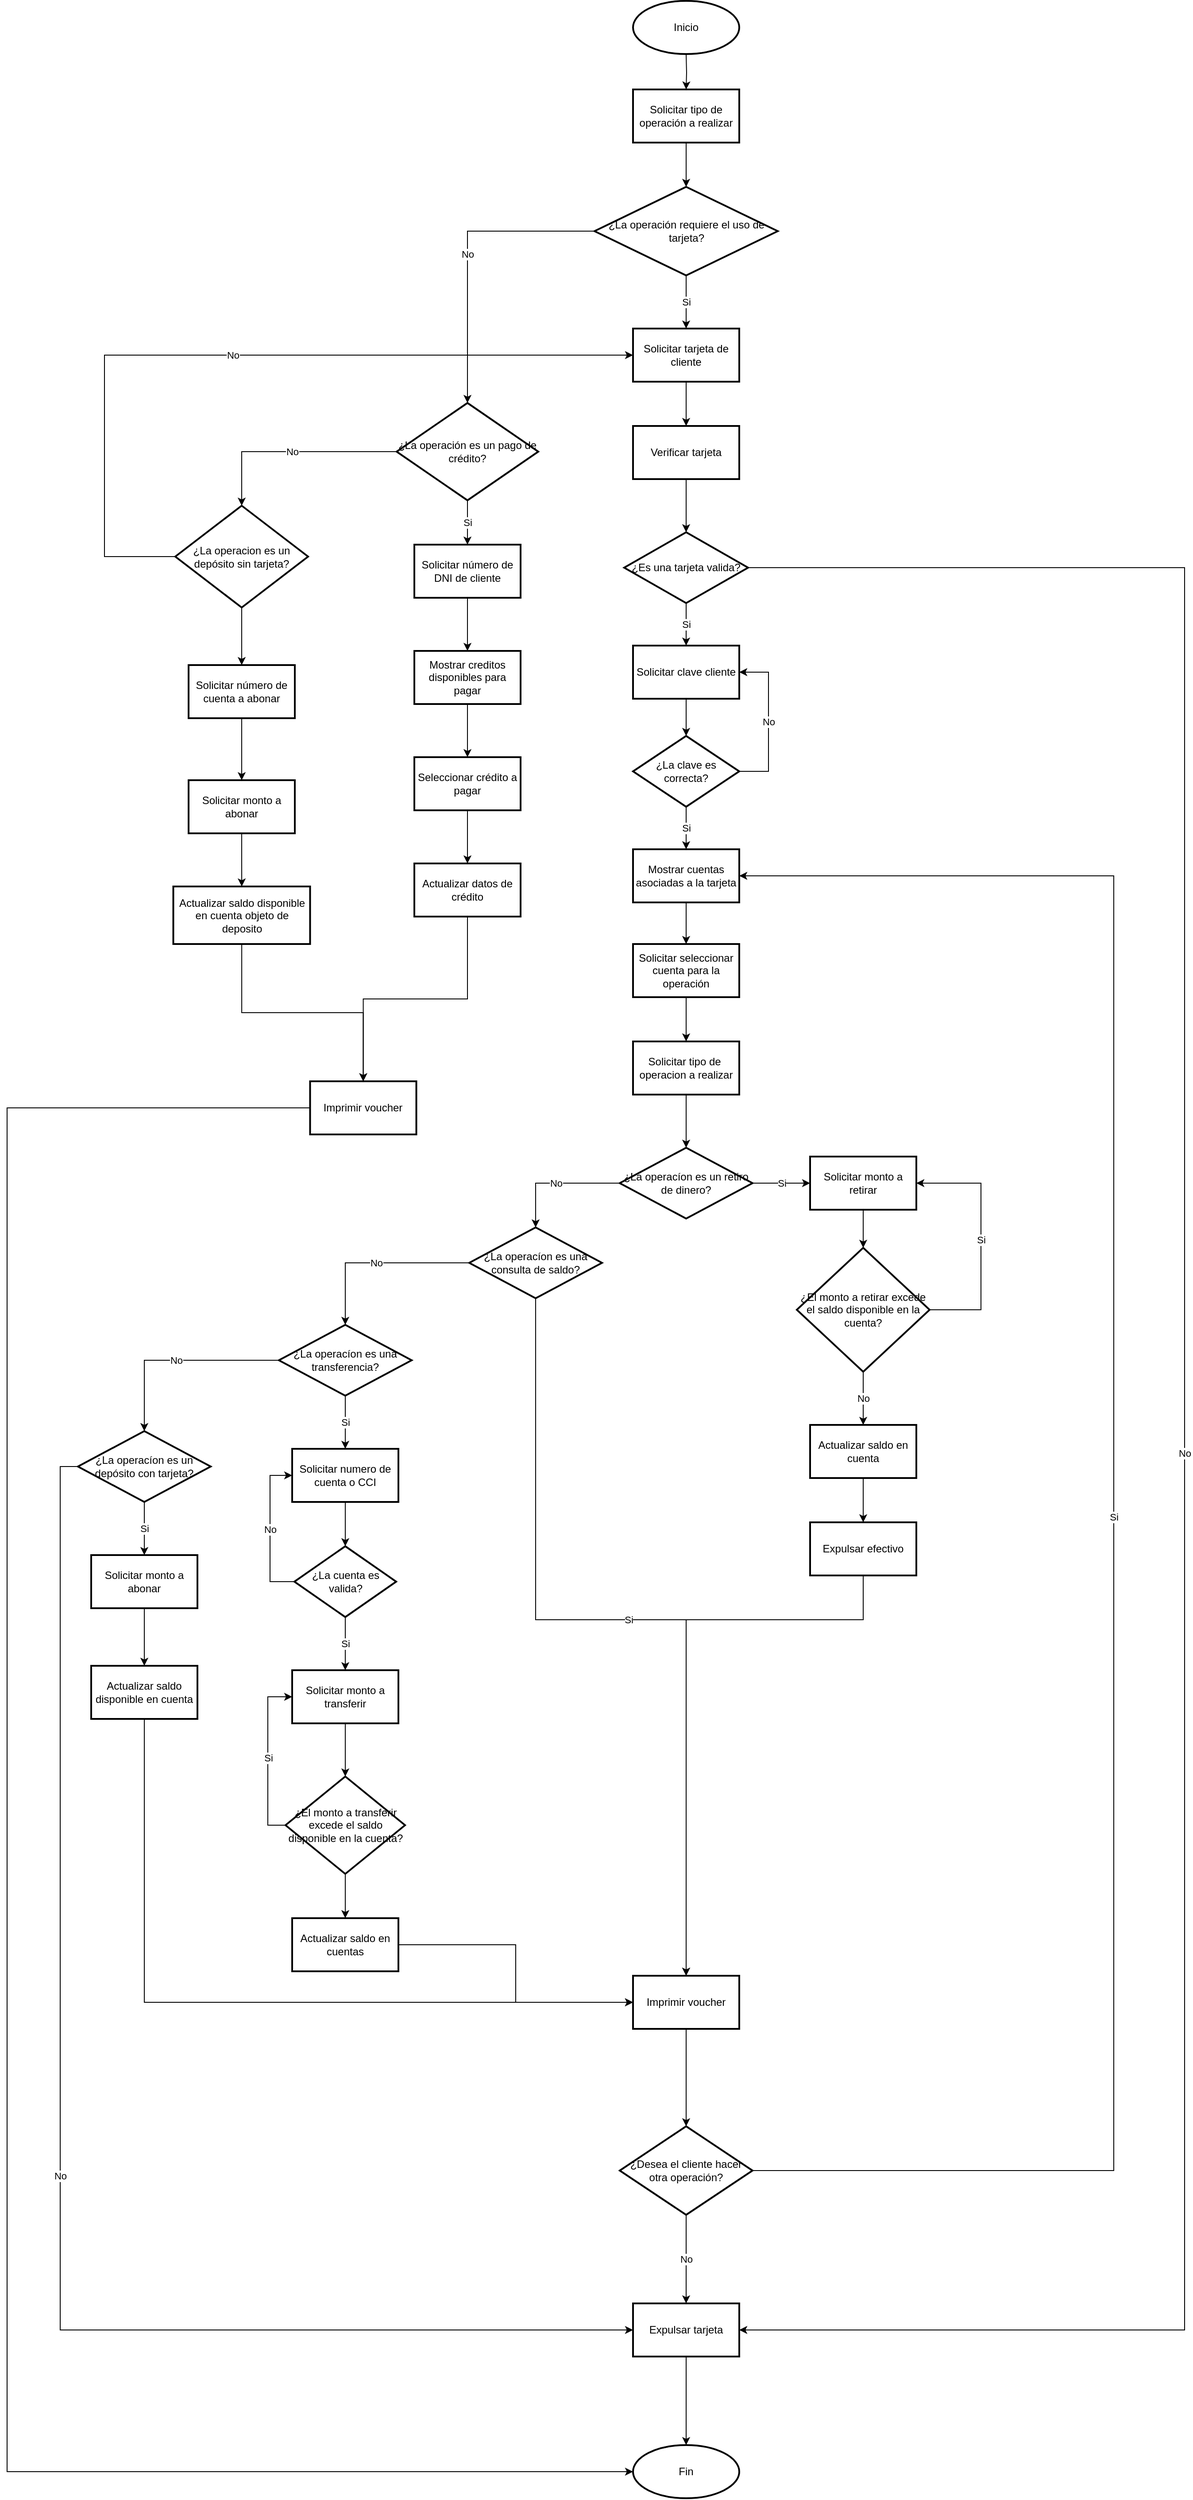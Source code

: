 <mxfile version="17.1.2" type="github" pages="4">
  <diagram id="VOrtLz_l9iZuwT8XJSwD" name="Operaciones en ventanilla">
    <mxGraphModel dx="2310" dy="806" grid="1" gridSize="10" guides="1" tooltips="1" connect="1" arrows="1" fold="1" page="1" pageScale="1" pageWidth="827" pageHeight="1169" math="0" shadow="0">
      <root>
        <mxCell id="J0orQ0j6D0zI63_l9NQi-0" />
        <mxCell id="J0orQ0j6D0zI63_l9NQi-1" parent="J0orQ0j6D0zI63_l9NQi-0" />
        <mxCell id="41uS1aeAB3KwZynQhrNy-5" value="" style="edgeStyle=orthogonalEdgeStyle;rounded=0;orthogonalLoop=1;jettySize=auto;html=1;" parent="J0orQ0j6D0zI63_l9NQi-1" target="41uS1aeAB3KwZynQhrNy-4" edge="1">
          <mxGeometry relative="1" as="geometry">
            <mxPoint x="407.0" y="139" as="sourcePoint" />
          </mxGeometry>
        </mxCell>
        <mxCell id="41uS1aeAB3KwZynQhrNy-7" value="" style="edgeStyle=orthogonalEdgeStyle;rounded=0;orthogonalLoop=1;jettySize=auto;html=1;" parent="J0orQ0j6D0zI63_l9NQi-1" source="41uS1aeAB3KwZynQhrNy-4" target="41uS1aeAB3KwZynQhrNy-6" edge="1">
          <mxGeometry relative="1" as="geometry" />
        </mxCell>
        <mxCell id="41uS1aeAB3KwZynQhrNy-4" value="Solicitar tipo de operación a realizar" style="whiteSpace=wrap;html=1;strokeWidth=2;" parent="J0orQ0j6D0zI63_l9NQi-1" vertex="1">
          <mxGeometry x="347" y="179" width="120" height="60" as="geometry" />
        </mxCell>
        <mxCell id="41uS1aeAB3KwZynQhrNy-9" value="Si" style="edgeStyle=orthogonalEdgeStyle;rounded=0;orthogonalLoop=1;jettySize=auto;html=1;" parent="J0orQ0j6D0zI63_l9NQi-1" source="41uS1aeAB3KwZynQhrNy-6" target="41uS1aeAB3KwZynQhrNy-8" edge="1">
          <mxGeometry relative="1" as="geometry" />
        </mxCell>
        <mxCell id="a297AMUR9wv9xSSzWTYo-1" value="No" style="edgeStyle=orthogonalEdgeStyle;rounded=0;orthogonalLoop=1;jettySize=auto;html=1;" parent="J0orQ0j6D0zI63_l9NQi-1" source="41uS1aeAB3KwZynQhrNy-6" target="a297AMUR9wv9xSSzWTYo-0" edge="1">
          <mxGeometry relative="1" as="geometry" />
        </mxCell>
        <mxCell id="41uS1aeAB3KwZynQhrNy-6" value="¿La operación requiere el uso de tarjeta?" style="rhombus;whiteSpace=wrap;html=1;strokeWidth=2;" parent="J0orQ0j6D0zI63_l9NQi-1" vertex="1">
          <mxGeometry x="303.5" y="289" width="207" height="100" as="geometry" />
        </mxCell>
        <mxCell id="CJbibtHUmRjuGfooQ8x9-1" value="" style="edgeStyle=orthogonalEdgeStyle;rounded=0;orthogonalLoop=1;jettySize=auto;html=1;" parent="J0orQ0j6D0zI63_l9NQi-1" source="41uS1aeAB3KwZynQhrNy-8" target="CJbibtHUmRjuGfooQ8x9-0" edge="1">
          <mxGeometry relative="1" as="geometry" />
        </mxCell>
        <mxCell id="41uS1aeAB3KwZynQhrNy-8" value="Solicitar tarjeta de cliente" style="whiteSpace=wrap;html=1;strokeWidth=2;" parent="J0orQ0j6D0zI63_l9NQi-1" vertex="1">
          <mxGeometry x="347" y="449" width="120" height="60" as="geometry" />
        </mxCell>
        <mxCell id="RJfJwtKG1wQMwMRlmT7D-53" value="" style="edgeStyle=orthogonalEdgeStyle;rounded=0;orthogonalLoop=1;jettySize=auto;html=1;entryX=0.5;entryY=0;entryDx=0;entryDy=0;" parent="J0orQ0j6D0zI63_l9NQi-1" source="CJbibtHUmRjuGfooQ8x9-0" target="RJfJwtKG1wQMwMRlmT7D-2" edge="1">
          <mxGeometry relative="1" as="geometry">
            <mxPoint x="407" y="689" as="targetPoint" />
          </mxGeometry>
        </mxCell>
        <mxCell id="CJbibtHUmRjuGfooQ8x9-0" value="Verificar tarjeta" style="whiteSpace=wrap;html=1;strokeWidth=2;" parent="J0orQ0j6D0zI63_l9NQi-1" vertex="1">
          <mxGeometry x="347" y="559" width="120" height="60" as="geometry" />
        </mxCell>
        <mxCell id="RJfJwtKG1wQMwMRlmT7D-0" value="Si" style="edgeStyle=orthogonalEdgeStyle;rounded=0;orthogonalLoop=1;jettySize=auto;html=1;" parent="J0orQ0j6D0zI63_l9NQi-1" source="RJfJwtKG1wQMwMRlmT7D-2" target="RJfJwtKG1wQMwMRlmT7D-4" edge="1">
          <mxGeometry relative="1" as="geometry" />
        </mxCell>
        <mxCell id="RJfJwtKG1wQMwMRlmT7D-1" value="No" style="edgeStyle=orthogonalEdgeStyle;rounded=0;orthogonalLoop=1;jettySize=auto;html=1;exitX=1;exitY=0.5;exitDx=0;exitDy=0;entryX=1;entryY=0.5;entryDx=0;entryDy=0;" parent="J0orQ0j6D0zI63_l9NQi-1" source="RJfJwtKG1wQMwMRlmT7D-2" target="RJfJwtKG1wQMwMRlmT7D-50" edge="1">
          <mxGeometry relative="1" as="geometry">
            <mxPoint x="510" y="2369" as="targetPoint" />
            <Array as="points">
              <mxPoint x="970" y="719" />
              <mxPoint x="970" y="2709" />
            </Array>
          </mxGeometry>
        </mxCell>
        <mxCell id="RJfJwtKG1wQMwMRlmT7D-2" value="¿Es una tarjeta valida?" style="rhombus;whiteSpace=wrap;html=1;strokeWidth=2;" parent="J0orQ0j6D0zI63_l9NQi-1" vertex="1">
          <mxGeometry x="337" y="679" width="140" height="80" as="geometry" />
        </mxCell>
        <mxCell id="RJfJwtKG1wQMwMRlmT7D-3" value="" style="edgeStyle=orthogonalEdgeStyle;rounded=0;orthogonalLoop=1;jettySize=auto;html=1;" parent="J0orQ0j6D0zI63_l9NQi-1" source="RJfJwtKG1wQMwMRlmT7D-4" target="RJfJwtKG1wQMwMRlmT7D-7" edge="1">
          <mxGeometry relative="1" as="geometry" />
        </mxCell>
        <mxCell id="RJfJwtKG1wQMwMRlmT7D-4" value="Solicitar clave cliente" style="whiteSpace=wrap;html=1;strokeWidth=2;" parent="J0orQ0j6D0zI63_l9NQi-1" vertex="1">
          <mxGeometry x="347" y="807" width="120" height="60" as="geometry" />
        </mxCell>
        <mxCell id="RJfJwtKG1wQMwMRlmT7D-5" value="Si" style="edgeStyle=orthogonalEdgeStyle;rounded=0;orthogonalLoop=1;jettySize=auto;html=1;" parent="J0orQ0j6D0zI63_l9NQi-1" source="RJfJwtKG1wQMwMRlmT7D-7" target="RJfJwtKG1wQMwMRlmT7D-9" edge="1">
          <mxGeometry relative="1" as="geometry" />
        </mxCell>
        <mxCell id="RJfJwtKG1wQMwMRlmT7D-6" value="No" style="edgeStyle=orthogonalEdgeStyle;rounded=0;orthogonalLoop=1;jettySize=auto;html=1;entryX=1;entryY=0.5;entryDx=0;entryDy=0;exitX=1;exitY=0.5;exitDx=0;exitDy=0;" parent="J0orQ0j6D0zI63_l9NQi-1" source="RJfJwtKG1wQMwMRlmT7D-7" target="RJfJwtKG1wQMwMRlmT7D-4" edge="1">
          <mxGeometry relative="1" as="geometry">
            <mxPoint x="677" y="817" as="targetPoint" />
            <Array as="points">
              <mxPoint x="500" y="949" />
              <mxPoint x="500" y="837" />
            </Array>
          </mxGeometry>
        </mxCell>
        <mxCell id="RJfJwtKG1wQMwMRlmT7D-7" value="¿La clave es correcta?" style="rhombus;whiteSpace=wrap;html=1;strokeWidth=2;" parent="J0orQ0j6D0zI63_l9NQi-1" vertex="1">
          <mxGeometry x="347" y="909" width="120" height="80" as="geometry" />
        </mxCell>
        <mxCell id="RJfJwtKG1wQMwMRlmT7D-8" value="" style="edgeStyle=orthogonalEdgeStyle;rounded=0;orthogonalLoop=1;jettySize=auto;html=1;" parent="J0orQ0j6D0zI63_l9NQi-1" source="RJfJwtKG1wQMwMRlmT7D-9" target="RJfJwtKG1wQMwMRlmT7D-11" edge="1">
          <mxGeometry relative="1" as="geometry" />
        </mxCell>
        <mxCell id="RJfJwtKG1wQMwMRlmT7D-9" value="Mostrar cuentas asociadas a la tarjeta" style="whiteSpace=wrap;html=1;strokeWidth=2;" parent="J0orQ0j6D0zI63_l9NQi-1" vertex="1">
          <mxGeometry x="347" y="1037" width="120" height="60" as="geometry" />
        </mxCell>
        <mxCell id="RJfJwtKG1wQMwMRlmT7D-10" value="" style="edgeStyle=orthogonalEdgeStyle;rounded=0;orthogonalLoop=1;jettySize=auto;html=1;" parent="J0orQ0j6D0zI63_l9NQi-1" source="RJfJwtKG1wQMwMRlmT7D-11" target="RJfJwtKG1wQMwMRlmT7D-13" edge="1">
          <mxGeometry relative="1" as="geometry" />
        </mxCell>
        <mxCell id="RJfJwtKG1wQMwMRlmT7D-11" value="Solicitar seleccionar cuenta para la operación" style="whiteSpace=wrap;html=1;strokeWidth=2;" parent="J0orQ0j6D0zI63_l9NQi-1" vertex="1">
          <mxGeometry x="347" y="1144" width="120" height="60" as="geometry" />
        </mxCell>
        <mxCell id="RJfJwtKG1wQMwMRlmT7D-12" value="" style="edgeStyle=orthogonalEdgeStyle;rounded=0;orthogonalLoop=1;jettySize=auto;html=1;" parent="J0orQ0j6D0zI63_l9NQi-1" source="RJfJwtKG1wQMwMRlmT7D-13" target="RJfJwtKG1wQMwMRlmT7D-16" edge="1">
          <mxGeometry relative="1" as="geometry" />
        </mxCell>
        <mxCell id="RJfJwtKG1wQMwMRlmT7D-13" value="Solicitar tipo de&amp;nbsp; operacion a realizar" style="whiteSpace=wrap;html=1;strokeWidth=2;" parent="J0orQ0j6D0zI63_l9NQi-1" vertex="1">
          <mxGeometry x="347" y="1254" width="120" height="60" as="geometry" />
        </mxCell>
        <mxCell id="RJfJwtKG1wQMwMRlmT7D-14" value="Si" style="edgeStyle=orthogonalEdgeStyle;rounded=0;orthogonalLoop=1;jettySize=auto;html=1;" parent="J0orQ0j6D0zI63_l9NQi-1" source="RJfJwtKG1wQMwMRlmT7D-16" target="RJfJwtKG1wQMwMRlmT7D-18" edge="1">
          <mxGeometry relative="1" as="geometry" />
        </mxCell>
        <mxCell id="RJfJwtKG1wQMwMRlmT7D-15" value="No" style="edgeStyle=orthogonalEdgeStyle;rounded=0;orthogonalLoop=1;jettySize=auto;html=1;" parent="J0orQ0j6D0zI63_l9NQi-1" source="RJfJwtKG1wQMwMRlmT7D-16" target="RJfJwtKG1wQMwMRlmT7D-28" edge="1">
          <mxGeometry relative="1" as="geometry" />
        </mxCell>
        <mxCell id="RJfJwtKG1wQMwMRlmT7D-16" value="¿La operacíon es un retiro de dinero?" style="rhombus;whiteSpace=wrap;html=1;strokeWidth=2;" parent="J0orQ0j6D0zI63_l9NQi-1" vertex="1">
          <mxGeometry x="332" y="1374" width="150" height="80" as="geometry" />
        </mxCell>
        <mxCell id="RJfJwtKG1wQMwMRlmT7D-17" value="" style="edgeStyle=orthogonalEdgeStyle;rounded=0;orthogonalLoop=1;jettySize=auto;html=1;" parent="J0orQ0j6D0zI63_l9NQi-1" source="RJfJwtKG1wQMwMRlmT7D-18" target="RJfJwtKG1wQMwMRlmT7D-21" edge="1">
          <mxGeometry relative="1" as="geometry" />
        </mxCell>
        <mxCell id="RJfJwtKG1wQMwMRlmT7D-18" value="Solicitar monto a retirar" style="whiteSpace=wrap;html=1;strokeWidth=2;" parent="J0orQ0j6D0zI63_l9NQi-1" vertex="1">
          <mxGeometry x="547" y="1384" width="120" height="60" as="geometry" />
        </mxCell>
        <mxCell id="RJfJwtKG1wQMwMRlmT7D-19" value="No" style="edgeStyle=orthogonalEdgeStyle;rounded=0;orthogonalLoop=1;jettySize=auto;html=1;labelPosition=center;verticalLabelPosition=middle;align=center;verticalAlign=middle;" parent="J0orQ0j6D0zI63_l9NQi-1" source="RJfJwtKG1wQMwMRlmT7D-21" target="RJfJwtKG1wQMwMRlmT7D-23" edge="1">
          <mxGeometry relative="1" as="geometry" />
        </mxCell>
        <mxCell id="RJfJwtKG1wQMwMRlmT7D-20" value="Si" style="edgeStyle=orthogonalEdgeStyle;rounded=0;orthogonalLoop=1;jettySize=auto;html=1;entryX=1;entryY=0.5;entryDx=0;entryDy=0;exitX=1;exitY=0.5;exitDx=0;exitDy=0;" parent="J0orQ0j6D0zI63_l9NQi-1" source="RJfJwtKG1wQMwMRlmT7D-21" target="RJfJwtKG1wQMwMRlmT7D-18" edge="1">
          <mxGeometry relative="1" as="geometry">
            <mxPoint x="797" y="1417.0" as="targetPoint" />
            <Array as="points">
              <mxPoint x="740" y="1557" />
              <mxPoint x="740" y="1414" />
            </Array>
          </mxGeometry>
        </mxCell>
        <mxCell id="RJfJwtKG1wQMwMRlmT7D-21" value="¿El monto a retirar excede el saldo disponible en la cuenta?" style="rhombus;whiteSpace=wrap;html=1;strokeWidth=2;" parent="J0orQ0j6D0zI63_l9NQi-1" vertex="1">
          <mxGeometry x="532" y="1487" width="150" height="140" as="geometry" />
        </mxCell>
        <mxCell id="RJfJwtKG1wQMwMRlmT7D-22" value="" style="edgeStyle=orthogonalEdgeStyle;rounded=0;orthogonalLoop=1;jettySize=auto;html=1;" parent="J0orQ0j6D0zI63_l9NQi-1" source="RJfJwtKG1wQMwMRlmT7D-23" target="RJfJwtKG1wQMwMRlmT7D-25" edge="1">
          <mxGeometry relative="1" as="geometry" />
        </mxCell>
        <mxCell id="RJfJwtKG1wQMwMRlmT7D-23" value="Actualizar saldo en cuenta" style="whiteSpace=wrap;html=1;strokeWidth=2;" parent="J0orQ0j6D0zI63_l9NQi-1" vertex="1">
          <mxGeometry x="547" y="1687" width="120" height="60" as="geometry" />
        </mxCell>
        <mxCell id="RJfJwtKG1wQMwMRlmT7D-24" value="" style="edgeStyle=orthogonalEdgeStyle;rounded=0;orthogonalLoop=1;jettySize=auto;html=1;entryX=0.5;entryY=0;entryDx=0;entryDy=0;exitX=0.5;exitY=1;exitDx=0;exitDy=0;" parent="J0orQ0j6D0zI63_l9NQi-1" source="RJfJwtKG1wQMwMRlmT7D-25" target="RJfJwtKG1wQMwMRlmT7D-45" edge="1">
          <mxGeometry relative="1" as="geometry">
            <mxPoint x="837" y="1744" as="targetPoint" />
            <Array as="points">
              <mxPoint x="607" y="1907" />
              <mxPoint x="407" y="1907" />
            </Array>
          </mxGeometry>
        </mxCell>
        <mxCell id="RJfJwtKG1wQMwMRlmT7D-25" value="Expulsar efectivo" style="whiteSpace=wrap;html=1;strokeWidth=2;" parent="J0orQ0j6D0zI63_l9NQi-1" vertex="1">
          <mxGeometry x="547" y="1797" width="120" height="60" as="geometry" />
        </mxCell>
        <mxCell id="RJfJwtKG1wQMwMRlmT7D-26" value="No" style="edgeStyle=orthogonalEdgeStyle;rounded=0;orthogonalLoop=1;jettySize=auto;html=1;" parent="J0orQ0j6D0zI63_l9NQi-1" source="RJfJwtKG1wQMwMRlmT7D-28" target="RJfJwtKG1wQMwMRlmT7D-31" edge="1">
          <mxGeometry relative="1" as="geometry" />
        </mxCell>
        <mxCell id="RJfJwtKG1wQMwMRlmT7D-27" value="Si" style="edgeStyle=orthogonalEdgeStyle;rounded=0;orthogonalLoop=1;jettySize=auto;html=1;entryX=0.5;entryY=0;entryDx=0;entryDy=0;" parent="J0orQ0j6D0zI63_l9NQi-1" source="RJfJwtKG1wQMwMRlmT7D-28" target="RJfJwtKG1wQMwMRlmT7D-45" edge="1">
          <mxGeometry relative="1" as="geometry">
            <mxPoint x="270" y="2339" as="targetPoint" />
            <Array as="points">
              <mxPoint x="237" y="1907" />
              <mxPoint x="407" y="1907" />
            </Array>
          </mxGeometry>
        </mxCell>
        <mxCell id="RJfJwtKG1wQMwMRlmT7D-28" value="¿La operacíon es una consulta de saldo?" style="rhombus;whiteSpace=wrap;html=1;strokeWidth=2;" parent="J0orQ0j6D0zI63_l9NQi-1" vertex="1">
          <mxGeometry x="162" y="1464" width="150" height="80" as="geometry" />
        </mxCell>
        <mxCell id="RJfJwtKG1wQMwMRlmT7D-29" value="Si" style="edgeStyle=orthogonalEdgeStyle;rounded=0;orthogonalLoop=1;jettySize=auto;html=1;" parent="J0orQ0j6D0zI63_l9NQi-1" source="RJfJwtKG1wQMwMRlmT7D-31" target="RJfJwtKG1wQMwMRlmT7D-33" edge="1">
          <mxGeometry relative="1" as="geometry" />
        </mxCell>
        <mxCell id="XwermC51Lf6Tv5VAzJS8-28" value="No" style="edgeStyle=orthogonalEdgeStyle;rounded=0;orthogonalLoop=1;jettySize=auto;html=1;" parent="J0orQ0j6D0zI63_l9NQi-1" source="RJfJwtKG1wQMwMRlmT7D-31" target="XwermC51Lf6Tv5VAzJS8-27" edge="1">
          <mxGeometry relative="1" as="geometry" />
        </mxCell>
        <mxCell id="RJfJwtKG1wQMwMRlmT7D-31" value="¿La operacíon es una transferencia?" style="rhombus;whiteSpace=wrap;html=1;strokeWidth=2;" parent="J0orQ0j6D0zI63_l9NQi-1" vertex="1">
          <mxGeometry x="-53" y="1574" width="150" height="80" as="geometry" />
        </mxCell>
        <mxCell id="RJfJwtKG1wQMwMRlmT7D-32" value="" style="edgeStyle=orthogonalEdgeStyle;rounded=0;orthogonalLoop=1;jettySize=auto;html=1;" parent="J0orQ0j6D0zI63_l9NQi-1" source="RJfJwtKG1wQMwMRlmT7D-33" target="RJfJwtKG1wQMwMRlmT7D-36" edge="1">
          <mxGeometry relative="1" as="geometry" />
        </mxCell>
        <mxCell id="RJfJwtKG1wQMwMRlmT7D-33" value="Solicitar numero de cuenta o CCI" style="whiteSpace=wrap;html=1;strokeWidth=2;" parent="J0orQ0j6D0zI63_l9NQi-1" vertex="1">
          <mxGeometry x="-38" y="1714" width="120" height="60" as="geometry" />
        </mxCell>
        <mxCell id="RJfJwtKG1wQMwMRlmT7D-34" value="No" style="edgeStyle=orthogonalEdgeStyle;rounded=0;orthogonalLoop=1;jettySize=auto;html=1;entryX=0;entryY=0.5;entryDx=0;entryDy=0;exitX=0;exitY=0.5;exitDx=0;exitDy=0;" parent="J0orQ0j6D0zI63_l9NQi-1" source="RJfJwtKG1wQMwMRlmT7D-36" target="RJfJwtKG1wQMwMRlmT7D-33" edge="1">
          <mxGeometry relative="1" as="geometry">
            <mxPoint x="-38" y="1874" as="sourcePoint" />
            <mxPoint x="-113" y="1874" as="targetPoint" />
            <Array as="points">
              <mxPoint x="-63" y="1864" />
              <mxPoint x="-63" y="1744" />
            </Array>
          </mxGeometry>
        </mxCell>
        <mxCell id="RJfJwtKG1wQMwMRlmT7D-35" value="Si" style="edgeStyle=orthogonalEdgeStyle;rounded=0;orthogonalLoop=1;jettySize=auto;html=1;" parent="J0orQ0j6D0zI63_l9NQi-1" source="RJfJwtKG1wQMwMRlmT7D-36" target="RJfJwtKG1wQMwMRlmT7D-38" edge="1">
          <mxGeometry relative="1" as="geometry" />
        </mxCell>
        <mxCell id="RJfJwtKG1wQMwMRlmT7D-36" value="¿La cuenta es valida?" style="rhombus;whiteSpace=wrap;html=1;strokeWidth=2;" parent="J0orQ0j6D0zI63_l9NQi-1" vertex="1">
          <mxGeometry x="-35.5" y="1824" width="115" height="80" as="geometry" />
        </mxCell>
        <mxCell id="RJfJwtKG1wQMwMRlmT7D-37" value="" style="edgeStyle=orthogonalEdgeStyle;rounded=0;orthogonalLoop=1;jettySize=auto;html=1;" parent="J0orQ0j6D0zI63_l9NQi-1" source="RJfJwtKG1wQMwMRlmT7D-38" target="RJfJwtKG1wQMwMRlmT7D-41" edge="1">
          <mxGeometry relative="1" as="geometry" />
        </mxCell>
        <mxCell id="RJfJwtKG1wQMwMRlmT7D-38" value="Solicitar monto a transferir" style="whiteSpace=wrap;html=1;strokeWidth=2;" parent="J0orQ0j6D0zI63_l9NQi-1" vertex="1">
          <mxGeometry x="-38" y="1964" width="120" height="60" as="geometry" />
        </mxCell>
        <mxCell id="RJfJwtKG1wQMwMRlmT7D-39" value="Si" style="edgeStyle=orthogonalEdgeStyle;rounded=0;orthogonalLoop=1;jettySize=auto;html=1;entryX=0;entryY=0.5;entryDx=0;entryDy=0;exitX=0;exitY=0.5;exitDx=0;exitDy=0;" parent="J0orQ0j6D0zI63_l9NQi-1" source="RJfJwtKG1wQMwMRlmT7D-41" target="RJfJwtKG1wQMwMRlmT7D-38" edge="1">
          <mxGeometry relative="1" as="geometry">
            <mxPoint x="-133" y="2139" as="targetPoint" />
          </mxGeometry>
        </mxCell>
        <mxCell id="RJfJwtKG1wQMwMRlmT7D-40" value="" style="edgeStyle=orthogonalEdgeStyle;rounded=0;orthogonalLoop=1;jettySize=auto;html=1;" parent="J0orQ0j6D0zI63_l9NQi-1" source="RJfJwtKG1wQMwMRlmT7D-41" target="RJfJwtKG1wQMwMRlmT7D-43" edge="1">
          <mxGeometry relative="1" as="geometry" />
        </mxCell>
        <mxCell id="RJfJwtKG1wQMwMRlmT7D-41" value="¿El monto a transferir excede el saldo disponible en la cuenta?" style="rhombus;whiteSpace=wrap;html=1;strokeWidth=2;" parent="J0orQ0j6D0zI63_l9NQi-1" vertex="1">
          <mxGeometry x="-45.5" y="2084" width="135" height="110" as="geometry" />
        </mxCell>
        <mxCell id="RJfJwtKG1wQMwMRlmT7D-42" value="" style="edgeStyle=orthogonalEdgeStyle;rounded=0;orthogonalLoop=1;jettySize=auto;html=1;entryX=0;entryY=0.5;entryDx=0;entryDy=0;" parent="J0orQ0j6D0zI63_l9NQi-1" source="RJfJwtKG1wQMwMRlmT7D-43" target="RJfJwtKG1wQMwMRlmT7D-45" edge="1">
          <mxGeometry relative="1" as="geometry">
            <mxPoint x="162" y="2274" as="targetPoint" />
          </mxGeometry>
        </mxCell>
        <mxCell id="RJfJwtKG1wQMwMRlmT7D-43" value="Actualizar saldo en cuentas" style="whiteSpace=wrap;html=1;strokeWidth=2;" parent="J0orQ0j6D0zI63_l9NQi-1" vertex="1">
          <mxGeometry x="-38" y="2244" width="120" height="60" as="geometry" />
        </mxCell>
        <mxCell id="RJfJwtKG1wQMwMRlmT7D-44" value="" style="edgeStyle=orthogonalEdgeStyle;rounded=0;orthogonalLoop=1;jettySize=auto;html=1;" parent="J0orQ0j6D0zI63_l9NQi-1" source="RJfJwtKG1wQMwMRlmT7D-45" target="RJfJwtKG1wQMwMRlmT7D-48" edge="1">
          <mxGeometry relative="1" as="geometry" />
        </mxCell>
        <mxCell id="RJfJwtKG1wQMwMRlmT7D-45" value="Imprimir voucher" style="whiteSpace=wrap;html=1;strokeWidth=2;" parent="J0orQ0j6D0zI63_l9NQi-1" vertex="1">
          <mxGeometry x="347" y="2309" width="120" height="60" as="geometry" />
        </mxCell>
        <mxCell id="RJfJwtKG1wQMwMRlmT7D-46" value="No" style="edgeStyle=orthogonalEdgeStyle;rounded=0;orthogonalLoop=1;jettySize=auto;html=1;" parent="J0orQ0j6D0zI63_l9NQi-1" source="RJfJwtKG1wQMwMRlmT7D-48" target="RJfJwtKG1wQMwMRlmT7D-50" edge="1">
          <mxGeometry relative="1" as="geometry" />
        </mxCell>
        <mxCell id="RJfJwtKG1wQMwMRlmT7D-47" value="Si" style="edgeStyle=orthogonalEdgeStyle;rounded=0;orthogonalLoop=1;jettySize=auto;html=1;entryX=1;entryY=0.5;entryDx=0;entryDy=0;exitX=1;exitY=0.5;exitDx=0;exitDy=0;" parent="J0orQ0j6D0zI63_l9NQi-1" source="RJfJwtKG1wQMwMRlmT7D-48" target="RJfJwtKG1wQMwMRlmT7D-9" edge="1">
          <mxGeometry relative="1" as="geometry">
            <mxPoint x="507" y="1064" as="targetPoint" />
            <Array as="points">
              <mxPoint x="890" y="2529" />
              <mxPoint x="890" y="1067" />
            </Array>
          </mxGeometry>
        </mxCell>
        <mxCell id="RJfJwtKG1wQMwMRlmT7D-48" value="¿Desea el cliente hacer otra operación?" style="rhombus;whiteSpace=wrap;html=1;strokeWidth=2;" parent="J0orQ0j6D0zI63_l9NQi-1" vertex="1">
          <mxGeometry x="332" y="2479" width="150" height="100" as="geometry" />
        </mxCell>
        <mxCell id="RJfJwtKG1wQMwMRlmT7D-49" value="" style="edgeStyle=orthogonalEdgeStyle;rounded=0;orthogonalLoop=1;jettySize=auto;html=1;" parent="J0orQ0j6D0zI63_l9NQi-1" source="RJfJwtKG1wQMwMRlmT7D-50" target="RJfJwtKG1wQMwMRlmT7D-51" edge="1">
          <mxGeometry relative="1" as="geometry" />
        </mxCell>
        <mxCell id="RJfJwtKG1wQMwMRlmT7D-50" value="Expulsar tarjeta" style="whiteSpace=wrap;html=1;strokeWidth=2;" parent="J0orQ0j6D0zI63_l9NQi-1" vertex="1">
          <mxGeometry x="347" y="2679" width="120" height="60" as="geometry" />
        </mxCell>
        <mxCell id="RJfJwtKG1wQMwMRlmT7D-51" value="Fin" style="ellipse;whiteSpace=wrap;html=1;strokeWidth=2;" parent="J0orQ0j6D0zI63_l9NQi-1" vertex="1">
          <mxGeometry x="347" y="2839" width="120" height="60" as="geometry" />
        </mxCell>
        <mxCell id="RJfJwtKG1wQMwMRlmT7D-54" value="Inicio" style="ellipse;whiteSpace=wrap;html=1;strokeWidth=2;" parent="J0orQ0j6D0zI63_l9NQi-1" vertex="1">
          <mxGeometry x="347" y="79" width="120" height="60" as="geometry" />
        </mxCell>
        <mxCell id="a297AMUR9wv9xSSzWTYo-3" value="No" style="edgeStyle=orthogonalEdgeStyle;rounded=0;orthogonalLoop=1;jettySize=auto;html=1;" parent="J0orQ0j6D0zI63_l9NQi-1" source="a297AMUR9wv9xSSzWTYo-0" target="a297AMUR9wv9xSSzWTYo-2" edge="1">
          <mxGeometry relative="1" as="geometry" />
        </mxCell>
        <mxCell id="XwermC51Lf6Tv5VAzJS8-3" value="Si" style="edgeStyle=orthogonalEdgeStyle;rounded=0;orthogonalLoop=1;jettySize=auto;html=1;" parent="J0orQ0j6D0zI63_l9NQi-1" source="a297AMUR9wv9xSSzWTYo-0" target="XwermC51Lf6Tv5VAzJS8-2" edge="1">
          <mxGeometry relative="1" as="geometry" />
        </mxCell>
        <mxCell id="a297AMUR9wv9xSSzWTYo-0" value="¿La operación es un pago de crédito?" style="rhombus;whiteSpace=wrap;html=1;strokeWidth=2;" parent="J0orQ0j6D0zI63_l9NQi-1" vertex="1">
          <mxGeometry x="80" y="533" width="160" height="110" as="geometry" />
        </mxCell>
        <mxCell id="XwermC51Lf6Tv5VAzJS8-17" value="No" style="edgeStyle=orthogonalEdgeStyle;rounded=0;orthogonalLoop=1;jettySize=auto;html=1;entryX=0;entryY=0.5;entryDx=0;entryDy=0;exitX=0;exitY=0.5;exitDx=0;exitDy=0;" parent="J0orQ0j6D0zI63_l9NQi-1" source="a297AMUR9wv9xSSzWTYo-2" target="41uS1aeAB3KwZynQhrNy-8" edge="1">
          <mxGeometry relative="1" as="geometry">
            <mxPoint x="-220" y="469" as="targetPoint" />
            <Array as="points">
              <mxPoint x="-250" y="706" />
              <mxPoint x="-250" y="479" />
            </Array>
          </mxGeometry>
        </mxCell>
        <mxCell id="XwermC51Lf6Tv5VAzJS8-20" value="" style="edgeStyle=orthogonalEdgeStyle;rounded=0;orthogonalLoop=1;jettySize=auto;html=1;" parent="J0orQ0j6D0zI63_l9NQi-1" source="a297AMUR9wv9xSSzWTYo-2" target="XwermC51Lf6Tv5VAzJS8-19" edge="1">
          <mxGeometry relative="1" as="geometry" />
        </mxCell>
        <mxCell id="a297AMUR9wv9xSSzWTYo-2" value="¿La operacion es un depósito sin tarjeta?" style="rhombus;whiteSpace=wrap;html=1;strokeWidth=2;" parent="J0orQ0j6D0zI63_l9NQi-1" vertex="1">
          <mxGeometry x="-170" y="649" width="150" height="115" as="geometry" />
        </mxCell>
        <mxCell id="XwermC51Lf6Tv5VAzJS8-5" value="" style="edgeStyle=orthogonalEdgeStyle;rounded=0;orthogonalLoop=1;jettySize=auto;html=1;" parent="J0orQ0j6D0zI63_l9NQi-1" source="XwermC51Lf6Tv5VAzJS8-2" target="XwermC51Lf6Tv5VAzJS8-4" edge="1">
          <mxGeometry relative="1" as="geometry" />
        </mxCell>
        <mxCell id="XwermC51Lf6Tv5VAzJS8-2" value="Solicitar número de DNI de cliente" style="whiteSpace=wrap;html=1;strokeWidth=2;" parent="J0orQ0j6D0zI63_l9NQi-1" vertex="1">
          <mxGeometry x="100" y="693" width="120" height="60" as="geometry" />
        </mxCell>
        <mxCell id="XwermC51Lf6Tv5VAzJS8-7" value="" style="edgeStyle=orthogonalEdgeStyle;rounded=0;orthogonalLoop=1;jettySize=auto;html=1;" parent="J0orQ0j6D0zI63_l9NQi-1" source="XwermC51Lf6Tv5VAzJS8-4" target="XwermC51Lf6Tv5VAzJS8-6" edge="1">
          <mxGeometry relative="1" as="geometry" />
        </mxCell>
        <mxCell id="XwermC51Lf6Tv5VAzJS8-4" value="Mostrar creditos disponibles para pagar" style="whiteSpace=wrap;html=1;strokeWidth=2;" parent="J0orQ0j6D0zI63_l9NQi-1" vertex="1">
          <mxGeometry x="100" y="813" width="120" height="60" as="geometry" />
        </mxCell>
        <mxCell id="XwermC51Lf6Tv5VAzJS8-9" value="" style="edgeStyle=orthogonalEdgeStyle;rounded=0;orthogonalLoop=1;jettySize=auto;html=1;" parent="J0orQ0j6D0zI63_l9NQi-1" source="XwermC51Lf6Tv5VAzJS8-6" target="XwermC51Lf6Tv5VAzJS8-8" edge="1">
          <mxGeometry relative="1" as="geometry" />
        </mxCell>
        <mxCell id="XwermC51Lf6Tv5VAzJS8-6" value="Seleccionar crédito a pagar" style="whiteSpace=wrap;html=1;strokeWidth=2;" parent="J0orQ0j6D0zI63_l9NQi-1" vertex="1">
          <mxGeometry x="100" y="933" width="120" height="60" as="geometry" />
        </mxCell>
        <mxCell id="XwermC51Lf6Tv5VAzJS8-11" value="" style="edgeStyle=orthogonalEdgeStyle;rounded=0;orthogonalLoop=1;jettySize=auto;html=1;" parent="J0orQ0j6D0zI63_l9NQi-1" source="XwermC51Lf6Tv5VAzJS8-8" target="XwermC51Lf6Tv5VAzJS8-10" edge="1">
          <mxGeometry relative="1" as="geometry" />
        </mxCell>
        <mxCell id="XwermC51Lf6Tv5VAzJS8-8" value="Actualizar datos de crédito" style="whiteSpace=wrap;html=1;strokeWidth=2;" parent="J0orQ0j6D0zI63_l9NQi-1" vertex="1">
          <mxGeometry x="100" y="1053" width="120" height="60" as="geometry" />
        </mxCell>
        <mxCell id="XwermC51Lf6Tv5VAzJS8-36" value="" style="edgeStyle=orthogonalEdgeStyle;rounded=0;orthogonalLoop=1;jettySize=auto;html=1;entryX=0;entryY=0.5;entryDx=0;entryDy=0;exitX=0;exitY=0.5;exitDx=0;exitDy=0;" parent="J0orQ0j6D0zI63_l9NQi-1" source="XwermC51Lf6Tv5VAzJS8-10" target="RJfJwtKG1wQMwMRlmT7D-51" edge="1">
          <mxGeometry relative="1" as="geometry">
            <mxPoint x="-440" y="2869" as="targetPoint" />
            <Array as="points">
              <mxPoint x="-360" y="1329" />
              <mxPoint x="-360" y="2869" />
            </Array>
          </mxGeometry>
        </mxCell>
        <mxCell id="XwermC51Lf6Tv5VAzJS8-10" value="Imprimir voucher" style="whiteSpace=wrap;html=1;strokeWidth=2;" parent="J0orQ0j6D0zI63_l9NQi-1" vertex="1">
          <mxGeometry x="-17.75" y="1299" width="120" height="60" as="geometry" />
        </mxCell>
        <mxCell id="XwermC51Lf6Tv5VAzJS8-22" value="" style="edgeStyle=orthogonalEdgeStyle;rounded=0;orthogonalLoop=1;jettySize=auto;html=1;" parent="J0orQ0j6D0zI63_l9NQi-1" source="XwermC51Lf6Tv5VAzJS8-19" target="XwermC51Lf6Tv5VAzJS8-21" edge="1">
          <mxGeometry relative="1" as="geometry" />
        </mxCell>
        <mxCell id="XwermC51Lf6Tv5VAzJS8-19" value="Solicitar número de cuenta a abonar " style="whiteSpace=wrap;html=1;strokeWidth=2;" parent="J0orQ0j6D0zI63_l9NQi-1" vertex="1">
          <mxGeometry x="-155" y="829" width="120" height="60" as="geometry" />
        </mxCell>
        <mxCell id="XwermC51Lf6Tv5VAzJS8-24" value="" style="edgeStyle=orthogonalEdgeStyle;rounded=0;orthogonalLoop=1;jettySize=auto;html=1;" parent="J0orQ0j6D0zI63_l9NQi-1" source="XwermC51Lf6Tv5VAzJS8-21" target="XwermC51Lf6Tv5VAzJS8-23" edge="1">
          <mxGeometry relative="1" as="geometry" />
        </mxCell>
        <mxCell id="XwermC51Lf6Tv5VAzJS8-21" value="Solicitar monto a abonar" style="whiteSpace=wrap;html=1;strokeWidth=2;" parent="J0orQ0j6D0zI63_l9NQi-1" vertex="1">
          <mxGeometry x="-155" y="959" width="120" height="60" as="geometry" />
        </mxCell>
        <mxCell id="XwermC51Lf6Tv5VAzJS8-26" value="" style="edgeStyle=orthogonalEdgeStyle;rounded=0;orthogonalLoop=1;jettySize=auto;html=1;entryX=0.5;entryY=0;entryDx=0;entryDy=0;" parent="J0orQ0j6D0zI63_l9NQi-1" source="XwermC51Lf6Tv5VAzJS8-23" target="XwermC51Lf6Tv5VAzJS8-10" edge="1">
          <mxGeometry relative="1" as="geometry">
            <mxPoint x="40" y="1309" as="targetPoint" />
          </mxGeometry>
        </mxCell>
        <mxCell id="XwermC51Lf6Tv5VAzJS8-23" value="Actualizar saldo disponible en cuenta objeto de deposito " style="whiteSpace=wrap;html=1;strokeWidth=2;" parent="J0orQ0j6D0zI63_l9NQi-1" vertex="1">
          <mxGeometry x="-172.25" y="1079" width="154.5" height="65" as="geometry" />
        </mxCell>
        <mxCell id="XwermC51Lf6Tv5VAzJS8-30" value="Si" style="edgeStyle=orthogonalEdgeStyle;rounded=0;orthogonalLoop=1;jettySize=auto;html=1;" parent="J0orQ0j6D0zI63_l9NQi-1" source="XwermC51Lf6Tv5VAzJS8-27" target="XwermC51Lf6Tv5VAzJS8-29" edge="1">
          <mxGeometry relative="1" as="geometry" />
        </mxCell>
        <mxCell id="XwermC51Lf6Tv5VAzJS8-38" value="No" style="edgeStyle=orthogonalEdgeStyle;rounded=0;orthogonalLoop=1;jettySize=auto;html=1;entryX=0;entryY=0.5;entryDx=0;entryDy=0;exitX=0;exitY=0.5;exitDx=0;exitDy=0;" parent="J0orQ0j6D0zI63_l9NQi-1" source="XwermC51Lf6Tv5VAzJS8-27" target="RJfJwtKG1wQMwMRlmT7D-50" edge="1">
          <mxGeometry relative="1" as="geometry">
            <mxPoint x="-353.0" y="2699" as="targetPoint" />
          </mxGeometry>
        </mxCell>
        <mxCell id="XwermC51Lf6Tv5VAzJS8-27" value="¿La operacíon es un depósito con tarjeta?" style="rhombus;whiteSpace=wrap;html=1;strokeWidth=2;" parent="J0orQ0j6D0zI63_l9NQi-1" vertex="1">
          <mxGeometry x="-280" y="1694" width="150" height="80" as="geometry" />
        </mxCell>
        <mxCell id="XwermC51Lf6Tv5VAzJS8-32" value="" style="edgeStyle=orthogonalEdgeStyle;rounded=0;orthogonalLoop=1;jettySize=auto;html=1;" parent="J0orQ0j6D0zI63_l9NQi-1" source="XwermC51Lf6Tv5VAzJS8-29" target="XwermC51Lf6Tv5VAzJS8-31" edge="1">
          <mxGeometry relative="1" as="geometry" />
        </mxCell>
        <mxCell id="XwermC51Lf6Tv5VAzJS8-29" value="Solicitar monto a abonar" style="whiteSpace=wrap;html=1;strokeWidth=2;" parent="J0orQ0j6D0zI63_l9NQi-1" vertex="1">
          <mxGeometry x="-265" y="1834" width="120" height="60" as="geometry" />
        </mxCell>
        <mxCell id="XwermC51Lf6Tv5VAzJS8-34" value="" style="edgeStyle=orthogonalEdgeStyle;rounded=0;orthogonalLoop=1;jettySize=auto;html=1;entryX=0;entryY=0.5;entryDx=0;entryDy=0;exitX=0.5;exitY=1;exitDx=0;exitDy=0;" parent="J0orQ0j6D0zI63_l9NQi-1" source="XwermC51Lf6Tv5VAzJS8-31" target="RJfJwtKG1wQMwMRlmT7D-45" edge="1">
          <mxGeometry relative="1" as="geometry">
            <mxPoint x="-205" y="2359" as="targetPoint" />
          </mxGeometry>
        </mxCell>
        <mxCell id="XwermC51Lf6Tv5VAzJS8-31" value="Actualizar saldo disponible en cuenta" style="whiteSpace=wrap;html=1;strokeWidth=2;" parent="J0orQ0j6D0zI63_l9NQi-1" vertex="1">
          <mxGeometry x="-265" y="1959" width="120" height="60" as="geometry" />
        </mxCell>
      </root>
    </mxGraphModel>
  </diagram>
  <diagram id="IwZhI3GZxT8aqi5GUozw" name="Operaciones en cajero automático">
    <mxGraphModel dx="1865" dy="564" grid="1" gridSize="10" guides="1" tooltips="1" connect="1" arrows="1" fold="1" page="1" pageScale="1" pageWidth="827" pageHeight="1169" math="0" shadow="0">
      <root>
        <mxCell id="Tj8ho2xLa3YCpXs-ZppW-0" />
        <mxCell id="Tj8ho2xLa3YCpXs-ZppW-1" parent="Tj8ho2xLa3YCpXs-ZppW-0" />
        <mxCell id="xfXZ0-lEHMD8bZdSVlwm-2" value="" style="edgeStyle=orthogonalEdgeStyle;rounded=0;orthogonalLoop=1;jettySize=auto;html=1;exitX=0.5;exitY=1;exitDx=0;exitDy=0;" parent="Tj8ho2xLa3YCpXs-ZppW-1" source="QHlyGADnyLHsObPY6Cpl-19" target="xfXZ0-lEHMD8bZdSVlwm-1" edge="1">
          <mxGeometry relative="1" as="geometry">
            <mxPoint x="440.0" y="127" as="sourcePoint" />
          </mxGeometry>
        </mxCell>
        <mxCell id="xfXZ0-lEHMD8bZdSVlwm-6" value="" style="edgeStyle=orthogonalEdgeStyle;rounded=0;orthogonalLoop=1;jettySize=auto;html=1;" parent="Tj8ho2xLa3YCpXs-ZppW-1" source="xfXZ0-lEHMD8bZdSVlwm-1" target="xfXZ0-lEHMD8bZdSVlwm-5" edge="1">
          <mxGeometry relative="1" as="geometry" />
        </mxCell>
        <mxCell id="xfXZ0-lEHMD8bZdSVlwm-1" value="Solicitar tarjeta de cliente" style="whiteSpace=wrap;html=1;strokeWidth=2;" parent="Tj8ho2xLa3YCpXs-ZppW-1" vertex="1">
          <mxGeometry x="380" y="167" width="120" height="60" as="geometry" />
        </mxCell>
        <mxCell id="xfXZ0-lEHMD8bZdSVlwm-8" value="" style="edgeStyle=orthogonalEdgeStyle;rounded=0;orthogonalLoop=1;jettySize=auto;html=1;" parent="Tj8ho2xLa3YCpXs-ZppW-1" source="xfXZ0-lEHMD8bZdSVlwm-5" target="xfXZ0-lEHMD8bZdSVlwm-7" edge="1">
          <mxGeometry relative="1" as="geometry" />
        </mxCell>
        <mxCell id="xfXZ0-lEHMD8bZdSVlwm-5" value="Verificar tarjeta" style="whiteSpace=wrap;html=1;strokeWidth=2;" parent="Tj8ho2xLa3YCpXs-ZppW-1" vertex="1">
          <mxGeometry x="380" y="267" width="120" height="60" as="geometry" />
        </mxCell>
        <mxCell id="xfXZ0-lEHMD8bZdSVlwm-10" value="Si" style="edgeStyle=orthogonalEdgeStyle;rounded=0;orthogonalLoop=1;jettySize=auto;html=1;" parent="Tj8ho2xLa3YCpXs-ZppW-1" source="xfXZ0-lEHMD8bZdSVlwm-7" target="xfXZ0-lEHMD8bZdSVlwm-9" edge="1">
          <mxGeometry relative="1" as="geometry" />
        </mxCell>
        <mxCell id="QHlyGADnyLHsObPY6Cpl-26" value="No" style="edgeStyle=orthogonalEdgeStyle;rounded=0;orthogonalLoop=1;jettySize=auto;html=1;entryX=0;entryY=0.5;entryDx=0;entryDy=0;exitX=0;exitY=0.5;exitDx=0;exitDy=0;" parent="Tj8ho2xLa3YCpXs-ZppW-1" source="xfXZ0-lEHMD8bZdSVlwm-7" target="QHlyGADnyLHsObPY6Cpl-6" edge="1">
          <mxGeometry relative="1" as="geometry">
            <mxPoint x="-160.0" y="2080" as="targetPoint" />
            <Array as="points">
              <mxPoint x="-160" y="407" />
              <mxPoint x="-160" y="2067" />
            </Array>
          </mxGeometry>
        </mxCell>
        <mxCell id="xfXZ0-lEHMD8bZdSVlwm-7" value="¿Es una tarjeta valida?" style="rhombus;whiteSpace=wrap;html=1;strokeWidth=2;" parent="Tj8ho2xLa3YCpXs-ZppW-1" vertex="1">
          <mxGeometry x="370" y="367" width="140" height="80" as="geometry" />
        </mxCell>
        <mxCell id="XvzRQvUs2UZgg5lib_37-1" value="" style="edgeStyle=orthogonalEdgeStyle;rounded=0;orthogonalLoop=1;jettySize=auto;html=1;" parent="Tj8ho2xLa3YCpXs-ZppW-1" source="xfXZ0-lEHMD8bZdSVlwm-9" target="XvzRQvUs2UZgg5lib_37-0" edge="1">
          <mxGeometry relative="1" as="geometry" />
        </mxCell>
        <mxCell id="xfXZ0-lEHMD8bZdSVlwm-9" value="Solicitar clave cliente" style="whiteSpace=wrap;html=1;strokeWidth=2;" parent="Tj8ho2xLa3YCpXs-ZppW-1" vertex="1">
          <mxGeometry x="380" y="500" width="120" height="60" as="geometry" />
        </mxCell>
        <mxCell id="XvzRQvUs2UZgg5lib_37-3" value="Si" style="edgeStyle=orthogonalEdgeStyle;rounded=0;orthogonalLoop=1;jettySize=auto;html=1;" parent="Tj8ho2xLa3YCpXs-ZppW-1" source="XvzRQvUs2UZgg5lib_37-0" target="XvzRQvUs2UZgg5lib_37-2" edge="1">
          <mxGeometry relative="1" as="geometry" />
        </mxCell>
        <mxCell id="QHlyGADnyLHsObPY6Cpl-22" value="No" style="edgeStyle=orthogonalEdgeStyle;rounded=0;orthogonalLoop=1;jettySize=auto;html=1;entryX=1;entryY=0.5;entryDx=0;entryDy=0;exitX=1;exitY=0.5;exitDx=0;exitDy=0;" parent="Tj8ho2xLa3YCpXs-ZppW-1" source="XvzRQvUs2UZgg5lib_37-0" target="xfXZ0-lEHMD8bZdSVlwm-9" edge="1">
          <mxGeometry relative="1" as="geometry">
            <mxPoint x="710" y="510" as="targetPoint" />
            <Array as="points">
              <mxPoint x="540" y="642" />
              <mxPoint x="540" y="530" />
            </Array>
          </mxGeometry>
        </mxCell>
        <mxCell id="XvzRQvUs2UZgg5lib_37-0" value="¿La clave es correcta?" style="rhombus;whiteSpace=wrap;html=1;strokeWidth=2;" parent="Tj8ho2xLa3YCpXs-ZppW-1" vertex="1">
          <mxGeometry x="380" y="602" width="120" height="80" as="geometry" />
        </mxCell>
        <mxCell id="XvzRQvUs2UZgg5lib_37-11" value="" style="edgeStyle=orthogonalEdgeStyle;rounded=0;orthogonalLoop=1;jettySize=auto;html=1;" parent="Tj8ho2xLa3YCpXs-ZppW-1" source="XvzRQvUs2UZgg5lib_37-2" target="XvzRQvUs2UZgg5lib_37-10" edge="1">
          <mxGeometry relative="1" as="geometry" />
        </mxCell>
        <mxCell id="XvzRQvUs2UZgg5lib_37-2" value="Mostrar cuentas asociadas a la tarjeta" style="whiteSpace=wrap;html=1;strokeWidth=2;" parent="Tj8ho2xLa3YCpXs-ZppW-1" vertex="1">
          <mxGeometry x="380" y="730" width="120" height="60" as="geometry" />
        </mxCell>
        <mxCell id="XvzRQvUs2UZgg5lib_37-15" value="" style="edgeStyle=orthogonalEdgeStyle;rounded=0;orthogonalLoop=1;jettySize=auto;html=1;" parent="Tj8ho2xLa3YCpXs-ZppW-1" source="XvzRQvUs2UZgg5lib_37-10" target="XvzRQvUs2UZgg5lib_37-14" edge="1">
          <mxGeometry relative="1" as="geometry" />
        </mxCell>
        <mxCell id="XvzRQvUs2UZgg5lib_37-10" value="Solicitar seleccionar cuenta para la operación" style="whiteSpace=wrap;html=1;strokeWidth=2;" parent="Tj8ho2xLa3YCpXs-ZppW-1" vertex="1">
          <mxGeometry x="380" y="837" width="120" height="60" as="geometry" />
        </mxCell>
        <mxCell id="XvzRQvUs2UZgg5lib_37-17" value="" style="edgeStyle=orthogonalEdgeStyle;rounded=0;orthogonalLoop=1;jettySize=auto;html=1;" parent="Tj8ho2xLa3YCpXs-ZppW-1" source="XvzRQvUs2UZgg5lib_37-14" target="XvzRQvUs2UZgg5lib_37-16" edge="1">
          <mxGeometry relative="1" as="geometry" />
        </mxCell>
        <mxCell id="XvzRQvUs2UZgg5lib_37-14" value="Solicitar tipo de&amp;nbsp; operacion a realizar" style="whiteSpace=wrap;html=1;strokeWidth=2;" parent="Tj8ho2xLa3YCpXs-ZppW-1" vertex="1">
          <mxGeometry x="380" y="947" width="120" height="60" as="geometry" />
        </mxCell>
        <mxCell id="XvzRQvUs2UZgg5lib_37-19" value="Si" style="edgeStyle=orthogonalEdgeStyle;rounded=0;orthogonalLoop=1;jettySize=auto;html=1;" parent="Tj8ho2xLa3YCpXs-ZppW-1" source="XvzRQvUs2UZgg5lib_37-16" target="XvzRQvUs2UZgg5lib_37-18" edge="1">
          <mxGeometry relative="1" as="geometry" />
        </mxCell>
        <mxCell id="bChNbXvt57YtXabUKXDx-9" value="No" style="edgeStyle=orthogonalEdgeStyle;rounded=0;orthogonalLoop=1;jettySize=auto;html=1;" parent="Tj8ho2xLa3YCpXs-ZppW-1" source="XvzRQvUs2UZgg5lib_37-16" target="bChNbXvt57YtXabUKXDx-8" edge="1">
          <mxGeometry relative="1" as="geometry" />
        </mxCell>
        <mxCell id="XvzRQvUs2UZgg5lib_37-16" value="¿La operacíon es un retiro de dinero?" style="rhombus;whiteSpace=wrap;html=1;strokeWidth=2;" parent="Tj8ho2xLa3YCpXs-ZppW-1" vertex="1">
          <mxGeometry x="365" y="1067" width="150" height="80" as="geometry" />
        </mxCell>
        <mxCell id="XvzRQvUs2UZgg5lib_37-23" value="" style="edgeStyle=orthogonalEdgeStyle;rounded=0;orthogonalLoop=1;jettySize=auto;html=1;" parent="Tj8ho2xLa3YCpXs-ZppW-1" source="XvzRQvUs2UZgg5lib_37-18" target="XvzRQvUs2UZgg5lib_37-22" edge="1">
          <mxGeometry relative="1" as="geometry" />
        </mxCell>
        <mxCell id="XvzRQvUs2UZgg5lib_37-18" value="Solicitar monto a retirar" style="whiteSpace=wrap;html=1;strokeWidth=2;" parent="Tj8ho2xLa3YCpXs-ZppW-1" vertex="1">
          <mxGeometry x="580" y="1077" width="120" height="60" as="geometry" />
        </mxCell>
        <mxCell id="XvzRQvUs2UZgg5lib_37-25" value="No" style="edgeStyle=orthogonalEdgeStyle;rounded=0;orthogonalLoop=1;jettySize=auto;html=1;labelPosition=center;verticalLabelPosition=middle;align=center;verticalAlign=middle;" parent="Tj8ho2xLa3YCpXs-ZppW-1" source="XvzRQvUs2UZgg5lib_37-22" target="XvzRQvUs2UZgg5lib_37-24" edge="1">
          <mxGeometry relative="1" as="geometry" />
        </mxCell>
        <mxCell id="QHlyGADnyLHsObPY6Cpl-24" value="Si" style="edgeStyle=orthogonalEdgeStyle;rounded=0;orthogonalLoop=1;jettySize=auto;html=1;entryX=1;entryY=0.5;entryDx=0;entryDy=0;exitX=1;exitY=0.5;exitDx=0;exitDy=0;" parent="Tj8ho2xLa3YCpXs-ZppW-1" source="XvzRQvUs2UZgg5lib_37-22" target="XvzRQvUs2UZgg5lib_37-18" edge="1">
          <mxGeometry relative="1" as="geometry">
            <mxPoint x="830" y="1110.0" as="targetPoint" />
            <Array as="points">
              <mxPoint x="800" y="1250" />
              <mxPoint x="800" y="1107" />
            </Array>
          </mxGeometry>
        </mxCell>
        <mxCell id="XvzRQvUs2UZgg5lib_37-22" value="¿El monto a retirar excede el saldo disponible en la cuenta?" style="rhombus;whiteSpace=wrap;html=1;strokeWidth=2;" parent="Tj8ho2xLa3YCpXs-ZppW-1" vertex="1">
          <mxGeometry x="565" y="1180" width="150" height="140" as="geometry" />
        </mxCell>
        <mxCell id="bChNbXvt57YtXabUKXDx-1" value="" style="edgeStyle=orthogonalEdgeStyle;rounded=0;orthogonalLoop=1;jettySize=auto;html=1;" parent="Tj8ho2xLa3YCpXs-ZppW-1" source="XvzRQvUs2UZgg5lib_37-24" target="bChNbXvt57YtXabUKXDx-0" edge="1">
          <mxGeometry relative="1" as="geometry" />
        </mxCell>
        <mxCell id="XvzRQvUs2UZgg5lib_37-24" value="Actualizar saldo en cuenta" style="whiteSpace=wrap;html=1;strokeWidth=2;" parent="Tj8ho2xLa3YCpXs-ZppW-1" vertex="1">
          <mxGeometry x="580" y="1380" width="120" height="60" as="geometry" />
        </mxCell>
        <mxCell id="bChNbXvt57YtXabUKXDx-3" value="" style="edgeStyle=orthogonalEdgeStyle;rounded=0;orthogonalLoop=1;jettySize=auto;html=1;entryX=0.5;entryY=0;entryDx=0;entryDy=0;exitX=0.5;exitY=1;exitDx=0;exitDy=0;" parent="Tj8ho2xLa3YCpXs-ZppW-1" source="bChNbXvt57YtXabUKXDx-0" target="QHlyGADnyLHsObPY6Cpl-0" edge="1">
          <mxGeometry relative="1" as="geometry">
            <mxPoint x="870" y="1437" as="targetPoint" />
            <Array as="points">
              <mxPoint x="640" y="1600" />
              <mxPoint x="440" y="1600" />
            </Array>
          </mxGeometry>
        </mxCell>
        <mxCell id="bChNbXvt57YtXabUKXDx-0" value="Expulsar efectivo" style="whiteSpace=wrap;html=1;strokeWidth=2;" parent="Tj8ho2xLa3YCpXs-ZppW-1" vertex="1">
          <mxGeometry x="580" y="1490" width="120" height="60" as="geometry" />
        </mxCell>
        <mxCell id="bChNbXvt57YtXabUKXDx-23" value="No" style="edgeStyle=orthogonalEdgeStyle;rounded=0;orthogonalLoop=1;jettySize=auto;html=1;" parent="Tj8ho2xLa3YCpXs-ZppW-1" source="bChNbXvt57YtXabUKXDx-8" target="bChNbXvt57YtXabUKXDx-22" edge="1">
          <mxGeometry relative="1" as="geometry" />
        </mxCell>
        <mxCell id="QHlyGADnyLHsObPY6Cpl-9" value="Si" style="edgeStyle=orthogonalEdgeStyle;rounded=0;orthogonalLoop=1;jettySize=auto;html=1;entryX=0.5;entryY=0;entryDx=0;entryDy=0;" parent="Tj8ho2xLa3YCpXs-ZppW-1" source="bChNbXvt57YtXabUKXDx-8" target="QHlyGADnyLHsObPY6Cpl-0" edge="1">
          <mxGeometry relative="1" as="geometry">
            <mxPoint x="270" y="1327" as="targetPoint" />
            <Array as="points">
              <mxPoint x="270" y="1600" />
              <mxPoint x="440" y="1600" />
            </Array>
          </mxGeometry>
        </mxCell>
        <mxCell id="bChNbXvt57YtXabUKXDx-8" value="¿La operacíon es una consulta de saldo?" style="rhombus;whiteSpace=wrap;html=1;strokeWidth=2;" parent="Tj8ho2xLa3YCpXs-ZppW-1" vertex="1">
          <mxGeometry x="195" y="1157" width="150" height="80" as="geometry" />
        </mxCell>
        <mxCell id="bChNbXvt57YtXabUKXDx-27" value="Si" style="edgeStyle=orthogonalEdgeStyle;rounded=0;orthogonalLoop=1;jettySize=auto;html=1;" parent="Tj8ho2xLa3YCpXs-ZppW-1" source="bChNbXvt57YtXabUKXDx-22" target="bChNbXvt57YtXabUKXDx-26" edge="1">
          <mxGeometry relative="1" as="geometry" />
        </mxCell>
        <mxCell id="QHlyGADnyLHsObPY6Cpl-13" value="No" style="edgeStyle=orthogonalEdgeStyle;rounded=0;orthogonalLoop=1;jettySize=auto;html=1;entryX=0;entryY=0.5;entryDx=0;entryDy=0;" parent="Tj8ho2xLa3YCpXs-ZppW-1" source="bChNbXvt57YtXabUKXDx-22" target="QHlyGADnyLHsObPY6Cpl-6" edge="1">
          <mxGeometry relative="1" as="geometry">
            <mxPoint x="-170" y="2057" as="targetPoint" />
            <Array as="points">
              <mxPoint x="-90" y="1307" />
              <mxPoint x="-90" y="2067" />
            </Array>
          </mxGeometry>
        </mxCell>
        <mxCell id="bChNbXvt57YtXabUKXDx-22" value="¿La operacíon es una transferencia?" style="rhombus;whiteSpace=wrap;html=1;strokeWidth=2;" parent="Tj8ho2xLa3YCpXs-ZppW-1" vertex="1">
          <mxGeometry x="-20" y="1267" width="150" height="80" as="geometry" />
        </mxCell>
        <mxCell id="bChNbXvt57YtXabUKXDx-29" value="" style="edgeStyle=orthogonalEdgeStyle;rounded=0;orthogonalLoop=1;jettySize=auto;html=1;" parent="Tj8ho2xLa3YCpXs-ZppW-1" source="bChNbXvt57YtXabUKXDx-26" target="bChNbXvt57YtXabUKXDx-28" edge="1">
          <mxGeometry relative="1" as="geometry" />
        </mxCell>
        <mxCell id="bChNbXvt57YtXabUKXDx-26" value="Solicitar numero de cuenta o CCI" style="whiteSpace=wrap;html=1;strokeWidth=2;" parent="Tj8ho2xLa3YCpXs-ZppW-1" vertex="1">
          <mxGeometry x="-5" y="1407" width="120" height="60" as="geometry" />
        </mxCell>
        <mxCell id="bChNbXvt57YtXabUKXDx-31" value="No" style="edgeStyle=orthogonalEdgeStyle;rounded=0;orthogonalLoop=1;jettySize=auto;html=1;entryX=0;entryY=0.5;entryDx=0;entryDy=0;exitX=0;exitY=0.5;exitDx=0;exitDy=0;" parent="Tj8ho2xLa3YCpXs-ZppW-1" source="bChNbXvt57YtXabUKXDx-28" target="bChNbXvt57YtXabUKXDx-26" edge="1">
          <mxGeometry relative="1" as="geometry">
            <mxPoint x="-5" y="1567" as="sourcePoint" />
            <mxPoint x="-80" y="1567" as="targetPoint" />
            <Array as="points">
              <mxPoint x="-30" y="1557" />
              <mxPoint x="-30" y="1437" />
            </Array>
          </mxGeometry>
        </mxCell>
        <mxCell id="bChNbXvt57YtXabUKXDx-33" value="Si" style="edgeStyle=orthogonalEdgeStyle;rounded=0;orthogonalLoop=1;jettySize=auto;html=1;" parent="Tj8ho2xLa3YCpXs-ZppW-1" source="bChNbXvt57YtXabUKXDx-28" target="bChNbXvt57YtXabUKXDx-32" edge="1">
          <mxGeometry relative="1" as="geometry" />
        </mxCell>
        <mxCell id="bChNbXvt57YtXabUKXDx-28" value="¿La cuenta es valida?" style="rhombus;whiteSpace=wrap;html=1;strokeWidth=2;" parent="Tj8ho2xLa3YCpXs-ZppW-1" vertex="1">
          <mxGeometry x="-2.5" y="1517" width="115" height="80" as="geometry" />
        </mxCell>
        <mxCell id="XJFZ3rVvPaXkgpBK0blj-1" value="" style="edgeStyle=orthogonalEdgeStyle;rounded=0;orthogonalLoop=1;jettySize=auto;html=1;" parent="Tj8ho2xLa3YCpXs-ZppW-1" source="bChNbXvt57YtXabUKXDx-32" target="XJFZ3rVvPaXkgpBK0blj-0" edge="1">
          <mxGeometry relative="1" as="geometry" />
        </mxCell>
        <mxCell id="bChNbXvt57YtXabUKXDx-32" value="Solicitar monto a transferir" style="whiteSpace=wrap;html=1;strokeWidth=2;" parent="Tj8ho2xLa3YCpXs-ZppW-1" vertex="1">
          <mxGeometry x="-5" y="1657" width="120" height="60" as="geometry" />
        </mxCell>
        <mxCell id="XJFZ3rVvPaXkgpBK0blj-3" value="Si" style="edgeStyle=orthogonalEdgeStyle;rounded=0;orthogonalLoop=1;jettySize=auto;html=1;entryX=0;entryY=0.5;entryDx=0;entryDy=0;exitX=0;exitY=0.5;exitDx=0;exitDy=0;" parent="Tj8ho2xLa3YCpXs-ZppW-1" source="XJFZ3rVvPaXkgpBK0blj-0" target="bChNbXvt57YtXabUKXDx-32" edge="1">
          <mxGeometry relative="1" as="geometry">
            <mxPoint x="-100" y="1832" as="targetPoint" />
          </mxGeometry>
        </mxCell>
        <mxCell id="XJFZ3rVvPaXkgpBK0blj-5" value="" style="edgeStyle=orthogonalEdgeStyle;rounded=0;orthogonalLoop=1;jettySize=auto;html=1;" parent="Tj8ho2xLa3YCpXs-ZppW-1" source="XJFZ3rVvPaXkgpBK0blj-0" target="XJFZ3rVvPaXkgpBK0blj-4" edge="1">
          <mxGeometry relative="1" as="geometry" />
        </mxCell>
        <mxCell id="XJFZ3rVvPaXkgpBK0blj-0" value="¿El monto a transferir excede el saldo disponible en la cuenta?" style="rhombus;whiteSpace=wrap;html=1;strokeWidth=2;" parent="Tj8ho2xLa3YCpXs-ZppW-1" vertex="1">
          <mxGeometry x="-12.5" y="1777" width="135" height="110" as="geometry" />
        </mxCell>
        <mxCell id="QHlyGADnyLHsObPY6Cpl-11" value="" style="edgeStyle=orthogonalEdgeStyle;rounded=0;orthogonalLoop=1;jettySize=auto;html=1;entryX=0;entryY=0.5;entryDx=0;entryDy=0;" parent="Tj8ho2xLa3YCpXs-ZppW-1" source="XJFZ3rVvPaXkgpBK0blj-4" target="QHlyGADnyLHsObPY6Cpl-0" edge="1">
          <mxGeometry relative="1" as="geometry">
            <mxPoint x="195" y="1967" as="targetPoint" />
          </mxGeometry>
        </mxCell>
        <mxCell id="XJFZ3rVvPaXkgpBK0blj-4" value="Actualizar saldo en cuentas" style="whiteSpace=wrap;html=1;strokeWidth=2;" parent="Tj8ho2xLa3YCpXs-ZppW-1" vertex="1">
          <mxGeometry x="-5" y="1937" width="120" height="60" as="geometry" />
        </mxCell>
        <mxCell id="QHlyGADnyLHsObPY6Cpl-4" value="" style="edgeStyle=orthogonalEdgeStyle;rounded=0;orthogonalLoop=1;jettySize=auto;html=1;" parent="Tj8ho2xLa3YCpXs-ZppW-1" source="QHlyGADnyLHsObPY6Cpl-0" target="QHlyGADnyLHsObPY6Cpl-3" edge="1">
          <mxGeometry relative="1" as="geometry" />
        </mxCell>
        <mxCell id="QHlyGADnyLHsObPY6Cpl-0" value="Imprimir voucher" style="whiteSpace=wrap;html=1;strokeWidth=2;" parent="Tj8ho2xLa3YCpXs-ZppW-1" vertex="1">
          <mxGeometry x="380" y="1687" width="120" height="60" as="geometry" />
        </mxCell>
        <mxCell id="QHlyGADnyLHsObPY6Cpl-7" value="No" style="edgeStyle=orthogonalEdgeStyle;rounded=0;orthogonalLoop=1;jettySize=auto;html=1;" parent="Tj8ho2xLa3YCpXs-ZppW-1" source="QHlyGADnyLHsObPY6Cpl-3" target="QHlyGADnyLHsObPY6Cpl-6" edge="1">
          <mxGeometry relative="1" as="geometry" />
        </mxCell>
        <mxCell id="QHlyGADnyLHsObPY6Cpl-15" value="Si" style="edgeStyle=orthogonalEdgeStyle;rounded=0;orthogonalLoop=1;jettySize=auto;html=1;entryX=1;entryY=0.5;entryDx=0;entryDy=0;" parent="Tj8ho2xLa3YCpXs-ZppW-1" source="QHlyGADnyLHsObPY6Cpl-3" target="XvzRQvUs2UZgg5lib_37-2" edge="1">
          <mxGeometry relative="1" as="geometry">
            <mxPoint x="540" y="757" as="targetPoint" />
            <Array as="points">
              <mxPoint x="970" y="1887" />
              <mxPoint x="970" y="760" />
            </Array>
          </mxGeometry>
        </mxCell>
        <mxCell id="QHlyGADnyLHsObPY6Cpl-3" value="¿Desea el cliente hacer otra operación?" style="rhombus;whiteSpace=wrap;html=1;strokeWidth=2;" parent="Tj8ho2xLa3YCpXs-ZppW-1" vertex="1">
          <mxGeometry x="365" y="1837" width="150" height="100" as="geometry" />
        </mxCell>
        <mxCell id="QHlyGADnyLHsObPY6Cpl-17" value="" style="edgeStyle=orthogonalEdgeStyle;rounded=0;orthogonalLoop=1;jettySize=auto;html=1;" parent="Tj8ho2xLa3YCpXs-ZppW-1" source="QHlyGADnyLHsObPY6Cpl-6" target="QHlyGADnyLHsObPY6Cpl-16" edge="1">
          <mxGeometry relative="1" as="geometry" />
        </mxCell>
        <mxCell id="QHlyGADnyLHsObPY6Cpl-6" value="Expulsar tarjeta" style="whiteSpace=wrap;html=1;strokeWidth=2;" parent="Tj8ho2xLa3YCpXs-ZppW-1" vertex="1">
          <mxGeometry x="380" y="2037" width="120" height="60" as="geometry" />
        </mxCell>
        <mxCell id="QHlyGADnyLHsObPY6Cpl-16" value="Fin" style="ellipse;whiteSpace=wrap;html=1;strokeWidth=2;" parent="Tj8ho2xLa3YCpXs-ZppW-1" vertex="1">
          <mxGeometry x="380" y="2177" width="120" height="60" as="geometry" />
        </mxCell>
        <mxCell id="QHlyGADnyLHsObPY6Cpl-19" value="Inicio" style="ellipse;whiteSpace=wrap;html=1;strokeWidth=2;" parent="Tj8ho2xLa3YCpXs-ZppW-1" vertex="1">
          <mxGeometry x="380" y="77" width="120" height="60" as="geometry" />
        </mxCell>
      </root>
    </mxGraphModel>
  </diagram>
  <diagram id="AxwPNmO9JU3IZphqQW4v" name="Operaciones en plataforma">
    <mxGraphModel dx="1865" dy="564" grid="1" gridSize="10" guides="1" tooltips="1" connect="1" arrows="1" fold="1" page="1" pageScale="1" pageWidth="827" pageHeight="1169" math="0" shadow="0">
      <root>
        <mxCell id="gUCDkKGvF1Ro-R3P6sxs-0" />
        <mxCell id="gUCDkKGvF1Ro-R3P6sxs-1" parent="gUCDkKGvF1Ro-R3P6sxs-0" />
        <mxCell id="am-tM04dDrBzd5iMgdPo-1" value="" style="edgeStyle=orthogonalEdgeStyle;rounded=0;orthogonalLoop=1;jettySize=auto;html=1;" parent="gUCDkKGvF1Ro-R3P6sxs-1" source="QigRDs6f0lXGGQCY2K0M-0" target="am-tM04dDrBzd5iMgdPo-0" edge="1">
          <mxGeometry relative="1" as="geometry" />
        </mxCell>
        <mxCell id="QigRDs6f0lXGGQCY2K0M-0" value="Inicio" style="strokeWidth=2;html=1;shape=mxgraph.flowchart.start_1;whiteSpace=wrap;" parent="gUCDkKGvF1Ro-R3P6sxs-1" vertex="1">
          <mxGeometry x="364" y="80" width="100" height="60" as="geometry" />
        </mxCell>
        <mxCell id="QigRDs6f0lXGGQCY2K0M-6" value="Si" style="edgeStyle=orthogonalEdgeStyle;rounded=0;orthogonalLoop=1;jettySize=auto;html=1;" parent="gUCDkKGvF1Ro-R3P6sxs-1" source="QigRDs6f0lXGGQCY2K0M-1" target="QigRDs6f0lXGGQCY2K0M-5" edge="1">
          <mxGeometry relative="1" as="geometry" />
        </mxCell>
        <mxCell id="CnJXahJoJR24S8o54kB--1" value="No" style="edgeStyle=orthogonalEdgeStyle;rounded=0;orthogonalLoop=1;jettySize=auto;html=1;" parent="gUCDkKGvF1Ro-R3P6sxs-1" source="QigRDs6f0lXGGQCY2K0M-1" target="CnJXahJoJR24S8o54kB--0" edge="1">
          <mxGeometry relative="1" as="geometry" />
        </mxCell>
        <mxCell id="QigRDs6f0lXGGQCY2K0M-1" value="¿El cliente solicita aperturar una nueva cuenta?" style="rhombus;whiteSpace=wrap;html=1;strokeWidth=2;" parent="gUCDkKGvF1Ro-R3P6sxs-1" vertex="1">
          <mxGeometry x="347" y="474" width="134" height="100" as="geometry" />
        </mxCell>
        <mxCell id="mIkdFWA-W2c42RnEKuTi-7" value="Si" style="edgeStyle=orthogonalEdgeStyle;rounded=0;orthogonalLoop=1;jettySize=auto;html=1;" parent="gUCDkKGvF1Ro-R3P6sxs-1" source="QigRDs6f0lXGGQCY2K0M-5" target="mIkdFWA-W2c42RnEKuTi-6" edge="1">
          <mxGeometry relative="1" as="geometry" />
        </mxCell>
        <mxCell id="mIkdFWA-W2c42RnEKuTi-15" value="No" style="edgeStyle=orthogonalEdgeStyle;rounded=0;orthogonalLoop=1;jettySize=auto;html=1;" parent="gUCDkKGvF1Ro-R3P6sxs-1" source="QigRDs6f0lXGGQCY2K0M-5" target="mIkdFWA-W2c42RnEKuTi-14" edge="1">
          <mxGeometry relative="1" as="geometry" />
        </mxCell>
        <mxCell id="QigRDs6f0lXGGQCY2K0M-5" value="¿El cliente es de tipo personal?" style="rhombus;whiteSpace=wrap;html=1;strokeWidth=2;" parent="gUCDkKGvF1Ro-R3P6sxs-1" vertex="1">
          <mxGeometry x="347" y="640" width="134" height="100" as="geometry" />
        </mxCell>
        <mxCell id="mIkdFWA-W2c42RnEKuTi-21" value="Si" style="edgeStyle=orthogonalEdgeStyle;rounded=0;orthogonalLoop=1;jettySize=auto;html=1;" parent="gUCDkKGvF1Ro-R3P6sxs-1" source="CnJXahJoJR24S8o54kB--0" target="mIkdFWA-W2c42RnEKuTi-20" edge="1">
          <mxGeometry relative="1" as="geometry" />
        </mxCell>
        <mxCell id="DB-vZwjUwxhIXB4nIlco-3" value="" style="edgeStyle=orthogonalEdgeStyle;rounded=0;orthogonalLoop=1;jettySize=auto;html=1;" parent="gUCDkKGvF1Ro-R3P6sxs-1" source="CnJXahJoJR24S8o54kB--0" target="DB-vZwjUwxhIXB4nIlco-2" edge="1">
          <mxGeometry relative="1" as="geometry">
            <Array as="points">
              <mxPoint x="-470" y="634" />
              <mxPoint x="-470" y="1770" />
            </Array>
          </mxGeometry>
        </mxCell>
        <mxCell id="CnJXahJoJR24S8o54kB--0" value="¿El cliente solicita un nuevo producto&amp;nbsp; de crédito?" style="rhombus;whiteSpace=wrap;html=1;strokeWidth=2;" parent="gUCDkKGvF1Ro-R3P6sxs-1" vertex="1">
          <mxGeometry y="584" width="134" height="100" as="geometry" />
        </mxCell>
        <mxCell id="am-tM04dDrBzd5iMgdPo-3" value="" style="edgeStyle=orthogonalEdgeStyle;rounded=0;orthogonalLoop=1;jettySize=auto;html=1;" parent="gUCDkKGvF1Ro-R3P6sxs-1" source="am-tM04dDrBzd5iMgdPo-0" target="am-tM04dDrBzd5iMgdPo-2" edge="1">
          <mxGeometry relative="1" as="geometry" />
        </mxCell>
        <mxCell id="am-tM04dDrBzd5iMgdPo-0" value="Identificar cliente" style="whiteSpace=wrap;html=1;strokeWidth=2;" parent="gUCDkKGvF1Ro-R3P6sxs-1" vertex="1">
          <mxGeometry x="354" y="190" width="120" height="60" as="geometry" />
        </mxCell>
        <mxCell id="am-tM04dDrBzd5iMgdPo-7" value="Si" style="edgeStyle=orthogonalEdgeStyle;rounded=0;orthogonalLoop=1;jettySize=auto;html=1;" parent="gUCDkKGvF1Ro-R3P6sxs-1" source="am-tM04dDrBzd5iMgdPo-2" target="am-tM04dDrBzd5iMgdPo-6" edge="1">
          <mxGeometry relative="1" as="geometry" />
        </mxCell>
        <mxCell id="am-tM04dDrBzd5iMgdPo-9" value="No" style="edgeStyle=orthogonalEdgeStyle;rounded=0;orthogonalLoop=1;jettySize=auto;html=1;entryX=0.5;entryY=0;entryDx=0;entryDy=0;" parent="gUCDkKGvF1Ro-R3P6sxs-1" source="am-tM04dDrBzd5iMgdPo-2" target="QigRDs6f0lXGGQCY2K0M-1" edge="1">
          <mxGeometry relative="1" as="geometry">
            <mxPoint x="414" y="505" as="targetPoint" />
          </mxGeometry>
        </mxCell>
        <mxCell id="am-tM04dDrBzd5iMgdPo-2" value="¿Se trata de un nuevo cliente?" style="rhombus;whiteSpace=wrap;html=1;strokeWidth=2;" parent="gUCDkKGvF1Ro-R3P6sxs-1" vertex="1">
          <mxGeometry x="352" y="300" width="124" height="110" as="geometry" />
        </mxCell>
        <mxCell id="mIkdFWA-W2c42RnEKuTi-1" value="" style="edgeStyle=orthogonalEdgeStyle;rounded=0;orthogonalLoop=1;jettySize=auto;html=1;entryX=1;entryY=0.5;entryDx=0;entryDy=0;exitX=0.5;exitY=1;exitDx=0;exitDy=0;" parent="gUCDkKGvF1Ro-R3P6sxs-1" source="am-tM04dDrBzd5iMgdPo-6" target="QigRDs6f0lXGGQCY2K0M-1" edge="1">
          <mxGeometry relative="1" as="geometry">
            <mxPoint x="570" y="544" as="targetPoint" />
          </mxGeometry>
        </mxCell>
        <mxCell id="am-tM04dDrBzd5iMgdPo-6" value="Registrar a nuevo cliente" style="whiteSpace=wrap;html=1;strokeWidth=2;" parent="gUCDkKGvF1Ro-R3P6sxs-1" vertex="1">
          <mxGeometry x="510" y="414" width="120" height="60" as="geometry" />
        </mxCell>
        <mxCell id="mIkdFWA-W2c42RnEKuTi-9" value="No" style="edgeStyle=orthogonalEdgeStyle;rounded=0;orthogonalLoop=1;jettySize=auto;html=1;" parent="gUCDkKGvF1Ro-R3P6sxs-1" source="mIkdFWA-W2c42RnEKuTi-6" target="mIkdFWA-W2c42RnEKuTi-8" edge="1">
          <mxGeometry relative="1" as="geometry" />
        </mxCell>
        <mxCell id="mIkdFWA-W2c42RnEKuTi-11" value="Si" style="edgeStyle=orthogonalEdgeStyle;rounded=0;orthogonalLoop=1;jettySize=auto;html=1;" parent="gUCDkKGvF1Ro-R3P6sxs-1" source="mIkdFWA-W2c42RnEKuTi-6" target="mIkdFWA-W2c42RnEKuTi-10" edge="1">
          <mxGeometry relative="1" as="geometry" />
        </mxCell>
        <mxCell id="mIkdFWA-W2c42RnEKuTi-6" value="¿Ya cuenta con una cuenta del tipo de solicitada?" style="rhombus;whiteSpace=wrap;html=1;strokeWidth=2;" parent="gUCDkKGvF1Ro-R3P6sxs-1" vertex="1">
          <mxGeometry x="790" y="625" width="142" height="130" as="geometry" />
        </mxCell>
        <mxCell id="DB-vZwjUwxhIXB4nIlco-15" value="" style="edgeStyle=orthogonalEdgeStyle;rounded=0;orthogonalLoop=1;jettySize=auto;html=1;entryX=1;entryY=0.5;entryDx=0;entryDy=0;" parent="gUCDkKGvF1Ro-R3P6sxs-1" source="mIkdFWA-W2c42RnEKuTi-8" target="DB-vZwjUwxhIXB4nIlco-2" edge="1">
          <mxGeometry relative="1" as="geometry">
            <mxPoint x="861" y="1770" as="targetPoint" />
            <Array as="points">
              <mxPoint x="860" y="1770" />
            </Array>
          </mxGeometry>
        </mxCell>
        <mxCell id="mIkdFWA-W2c42RnEKuTi-8" value="Crear cuenta" style="whiteSpace=wrap;html=1;strokeWidth=2;" parent="gUCDkKGvF1Ro-R3P6sxs-1" vertex="1">
          <mxGeometry x="801" y="1020" width="120" height="60" as="geometry" />
        </mxCell>
        <mxCell id="DB-vZwjUwxhIXB4nIlco-17" value="" style="edgeStyle=orthogonalEdgeStyle;rounded=0;orthogonalLoop=1;jettySize=auto;html=1;entryX=1;entryY=0.5;entryDx=0;entryDy=0;" parent="gUCDkKGvF1Ro-R3P6sxs-1" source="mIkdFWA-W2c42RnEKuTi-10" target="DB-vZwjUwxhIXB4nIlco-2" edge="1">
          <mxGeometry relative="1" as="geometry">
            <mxPoint x="1058.5" y="1760" as="targetPoint" />
            <Array as="points">
              <mxPoint x="1059" y="1770" />
            </Array>
          </mxGeometry>
        </mxCell>
        <mxCell id="mIkdFWA-W2c42RnEKuTi-10" value="Notificar sobre imposibilidad de crear una cuenta del tipo solicitada" style="whiteSpace=wrap;html=1;strokeWidth=2;" parent="gUCDkKGvF1Ro-R3P6sxs-1" vertex="1">
          <mxGeometry x="990" y="1020" width="137" height="60" as="geometry" />
        </mxCell>
        <mxCell id="mIkdFWA-W2c42RnEKuTi-19" value="No" style="edgeStyle=orthogonalEdgeStyle;rounded=0;orthogonalLoop=1;jettySize=auto;html=1;" parent="gUCDkKGvF1Ro-R3P6sxs-1" source="mIkdFWA-W2c42RnEKuTi-14" target="mIkdFWA-W2c42RnEKuTi-18" edge="1">
          <mxGeometry relative="1" as="geometry" />
        </mxCell>
        <mxCell id="mIkdFWA-W2c42RnEKuTi-23" value="Si" style="edgeStyle=orthogonalEdgeStyle;rounded=0;orthogonalLoop=1;jettySize=auto;html=1;" parent="gUCDkKGvF1Ro-R3P6sxs-1" source="mIkdFWA-W2c42RnEKuTi-14" target="mIkdFWA-W2c42RnEKuTi-22" edge="1">
          <mxGeometry relative="1" as="geometry" />
        </mxCell>
        <mxCell id="mIkdFWA-W2c42RnEKuTi-14" value="¿El cliente desea crear una cuenta corriente?" style="rhombus;whiteSpace=wrap;html=1;strokeWidth=2;" parent="gUCDkKGvF1Ro-R3P6sxs-1" vertex="1">
          <mxGeometry x="346" y="810" width="136" height="120" as="geometry" />
        </mxCell>
        <mxCell id="DB-vZwjUwxhIXB4nIlco-13" value="" style="edgeStyle=orthogonalEdgeStyle;rounded=0;orthogonalLoop=1;jettySize=auto;html=1;entryX=1;entryY=0.5;entryDx=0;entryDy=0;exitX=0.5;exitY=1;exitDx=0;exitDy=0;" parent="gUCDkKGvF1Ro-R3P6sxs-1" source="mIkdFWA-W2c42RnEKuTi-18" target="DB-vZwjUwxhIXB4nIlco-2" edge="1">
          <mxGeometry relative="1" as="geometry">
            <mxPoint x="680" y="1770" as="targetPoint" />
          </mxGeometry>
        </mxCell>
        <mxCell id="mIkdFWA-W2c42RnEKuTi-18" value="Notificar sobre imposibilidad de crear una cuenta que no sea de tipo corriente" style="whiteSpace=wrap;html=1;strokeWidth=2;" parent="gUCDkKGvF1Ro-R3P6sxs-1" vertex="1">
          <mxGeometry x="580" y="940" width="200" height="60" as="geometry" />
        </mxCell>
        <mxCell id="mIkdFWA-W2c42RnEKuTi-45" value="" style="edgeStyle=orthogonalEdgeStyle;rounded=0;orthogonalLoop=1;jettySize=auto;html=1;" parent="gUCDkKGvF1Ro-R3P6sxs-1" source="mIkdFWA-W2c42RnEKuTi-20" target="mIkdFWA-W2c42RnEKuTi-44" edge="1">
          <mxGeometry relative="1" as="geometry" />
        </mxCell>
        <mxCell id="mIkdFWA-W2c42RnEKuTi-50" value="" style="edgeStyle=orthogonalEdgeStyle;rounded=0;orthogonalLoop=1;jettySize=auto;html=1;" parent="gUCDkKGvF1Ro-R3P6sxs-1" source="mIkdFWA-W2c42RnEKuTi-20" target="mIkdFWA-W2c42RnEKuTi-49" edge="1">
          <mxGeometry relative="1" as="geometry" />
        </mxCell>
        <mxCell id="mIkdFWA-W2c42RnEKuTi-20" value="¿El cliente es de tipo personal?" style="rhombus;whiteSpace=wrap;html=1;strokeWidth=2;" parent="gUCDkKGvF1Ro-R3P6sxs-1" vertex="1">
          <mxGeometry x="-4.5" y="740" width="143" height="124" as="geometry" />
        </mxCell>
        <mxCell id="mIkdFWA-W2c42RnEKuTi-25" value="No" style="edgeStyle=orthogonalEdgeStyle;rounded=0;orthogonalLoop=1;jettySize=auto;html=1;" parent="gUCDkKGvF1Ro-R3P6sxs-1" source="mIkdFWA-W2c42RnEKuTi-22" target="mIkdFWA-W2c42RnEKuTi-24" edge="1">
          <mxGeometry relative="1" as="geometry" />
        </mxCell>
        <mxCell id="mIkdFWA-W2c42RnEKuTi-27" value="Si" style="edgeStyle=orthogonalEdgeStyle;rounded=0;orthogonalLoop=1;jettySize=auto;html=1;" parent="gUCDkKGvF1Ro-R3P6sxs-1" source="mIkdFWA-W2c42RnEKuTi-22" target="mIkdFWA-W2c42RnEKuTi-26" edge="1">
          <mxGeometry relative="1" as="geometry" />
        </mxCell>
        <mxCell id="mIkdFWA-W2c42RnEKuTi-22" value="¿La cuenta a crear contará con un solo títular?" style="rhombus;whiteSpace=wrap;html=1;strokeWidth=2;" parent="gUCDkKGvF1Ro-R3P6sxs-1" vertex="1">
          <mxGeometry x="341" y="1000" width="146" height="110" as="geometry" />
        </mxCell>
        <mxCell id="mIkdFWA-W2c42RnEKuTi-29" value="" style="edgeStyle=orthogonalEdgeStyle;rounded=0;orthogonalLoop=1;jettySize=auto;html=1;entryX=1;entryY=0.5;entryDx=0;entryDy=0;exitX=0.5;exitY=1;exitDx=0;exitDy=0;" parent="gUCDkKGvF1Ro-R3P6sxs-1" source="mIkdFWA-W2c42RnEKuTi-24" target="mIkdFWA-W2c42RnEKuTi-26" edge="1">
          <mxGeometry relative="1" as="geometry">
            <mxPoint x="590" y="1260" as="targetPoint" />
          </mxGeometry>
        </mxCell>
        <mxCell id="mIkdFWA-W2c42RnEKuTi-24" value="Añadir titulares" style="whiteSpace=wrap;html=1;strokeWidth=2;" parent="gUCDkKGvF1Ro-R3P6sxs-1" vertex="1">
          <mxGeometry x="530" y="1120" width="120" height="60" as="geometry" />
        </mxCell>
        <mxCell id="mIkdFWA-W2c42RnEKuTi-31" value="No" style="edgeStyle=orthogonalEdgeStyle;rounded=0;orthogonalLoop=1;jettySize=auto;html=1;" parent="gUCDkKGvF1Ro-R3P6sxs-1" source="mIkdFWA-W2c42RnEKuTi-26" target="mIkdFWA-W2c42RnEKuTi-30" edge="1">
          <mxGeometry relative="1" as="geometry" />
        </mxCell>
        <mxCell id="mIkdFWA-W2c42RnEKuTi-33" value="Si" style="edgeStyle=orthogonalEdgeStyle;rounded=0;orthogonalLoop=1;jettySize=auto;html=1;" parent="gUCDkKGvF1Ro-R3P6sxs-1" source="mIkdFWA-W2c42RnEKuTi-26" target="mIkdFWA-W2c42RnEKuTi-32" edge="1">
          <mxGeometry relative="1" as="geometry" />
        </mxCell>
        <mxCell id="mIkdFWA-W2c42RnEKuTi-26" value="¿La cuenta a crear contará con al menos un firmante autorizado?" style="rhombus;whiteSpace=wrap;html=1;strokeWidth=2;" parent="gUCDkKGvF1Ro-R3P6sxs-1" vertex="1">
          <mxGeometry x="326" y="1180" width="176" height="131" as="geometry" />
        </mxCell>
        <mxCell id="DB-vZwjUwxhIXB4nIlco-9" value="" style="edgeStyle=orthogonalEdgeStyle;rounded=0;orthogonalLoop=1;jettySize=auto;html=1;entryX=0.5;entryY=0;entryDx=0;entryDy=0;" parent="gUCDkKGvF1Ro-R3P6sxs-1" source="mIkdFWA-W2c42RnEKuTi-30" target="DB-vZwjUwxhIXB4nIlco-2" edge="1">
          <mxGeometry relative="1" as="geometry">
            <mxPoint x="414" y="1550" as="targetPoint" />
          </mxGeometry>
        </mxCell>
        <mxCell id="mIkdFWA-W2c42RnEKuTi-30" value="Crear cuenta" style="whiteSpace=wrap;html=1;strokeWidth=2;" parent="gUCDkKGvF1Ro-R3P6sxs-1" vertex="1">
          <mxGeometry x="354" y="1410" width="120" height="60" as="geometry" />
        </mxCell>
        <mxCell id="mIkdFWA-W2c42RnEKuTi-35" value="" style="edgeStyle=orthogonalEdgeStyle;rounded=0;orthogonalLoop=1;jettySize=auto;html=1;entryX=0;entryY=0.5;entryDx=0;entryDy=0;exitX=0.5;exitY=1;exitDx=0;exitDy=0;" parent="gUCDkKGvF1Ro-R3P6sxs-1" source="mIkdFWA-W2c42RnEKuTi-32" target="mIkdFWA-W2c42RnEKuTi-30" edge="1">
          <mxGeometry relative="1" as="geometry">
            <mxPoint x="260" y="1460" as="targetPoint" />
          </mxGeometry>
        </mxCell>
        <mxCell id="mIkdFWA-W2c42RnEKuTi-32" value="Registrar a firmantes autorizados" style="whiteSpace=wrap;html=1;strokeWidth=2;" parent="gUCDkKGvF1Ro-R3P6sxs-1" vertex="1">
          <mxGeometry x="200" y="1320" width="120" height="60" as="geometry" />
        </mxCell>
        <mxCell id="mIkdFWA-W2c42RnEKuTi-39" value="" style="edgeStyle=orthogonalEdgeStyle;rounded=0;orthogonalLoop=1;jettySize=auto;html=1;" parent="gUCDkKGvF1Ro-R3P6sxs-1" source="mIkdFWA-W2c42RnEKuTi-36" target="mIkdFWA-W2c42RnEKuTi-38" edge="1">
          <mxGeometry relative="1" as="geometry" />
        </mxCell>
        <mxCell id="mIkdFWA-W2c42RnEKuTi-36" value="Solicitar documentación necesaria" style="whiteSpace=wrap;html=1;strokeWidth=2;" parent="gUCDkKGvF1Ro-R3P6sxs-1" vertex="1">
          <mxGeometry x="7" y="1120" width="120" height="60" as="geometry" />
        </mxCell>
        <mxCell id="mIkdFWA-W2c42RnEKuTi-41" value="" style="edgeStyle=orthogonalEdgeStyle;rounded=0;orthogonalLoop=1;jettySize=auto;html=1;" parent="gUCDkKGvF1Ro-R3P6sxs-1" source="mIkdFWA-W2c42RnEKuTi-38" target="mIkdFWA-W2c42RnEKuTi-40" edge="1">
          <mxGeometry relative="1" as="geometry" />
        </mxCell>
        <mxCell id="mIkdFWA-W2c42RnEKuTi-38" value="Verificar record crediticio" style="whiteSpace=wrap;html=1;strokeWidth=2;" parent="gUCDkKGvF1Ro-R3P6sxs-1" vertex="1">
          <mxGeometry x="7" y="1260" width="120" height="60" as="geometry" />
        </mxCell>
        <mxCell id="mIkdFWA-W2c42RnEKuTi-43" value="Si" style="edgeStyle=orthogonalEdgeStyle;rounded=0;orthogonalLoop=1;jettySize=auto;html=1;" parent="gUCDkKGvF1Ro-R3P6sxs-1" source="mIkdFWA-W2c42RnEKuTi-40" target="mIkdFWA-W2c42RnEKuTi-42" edge="1">
          <mxGeometry relative="1" as="geometry" />
        </mxCell>
        <mxCell id="mIkdFWA-W2c42RnEKuTi-54" value="No" style="edgeStyle=orthogonalEdgeStyle;rounded=0;orthogonalLoop=1;jettySize=auto;html=1;" parent="gUCDkKGvF1Ro-R3P6sxs-1" source="mIkdFWA-W2c42RnEKuTi-40" target="mIkdFWA-W2c42RnEKuTi-53" edge="1">
          <mxGeometry relative="1" as="geometry" />
        </mxCell>
        <mxCell id="mIkdFWA-W2c42RnEKuTi-40" value="¿Es el cliente es apto para recibir el producto de crédito solicitado?" style="rhombus;whiteSpace=wrap;html=1;strokeWidth=2;" parent="gUCDkKGvF1Ro-R3P6sxs-1" vertex="1">
          <mxGeometry x="-10" y="1385.5" width="154" height="120" as="geometry" />
        </mxCell>
        <mxCell id="DB-vZwjUwxhIXB4nIlco-7" value="" style="edgeStyle=orthogonalEdgeStyle;rounded=0;orthogonalLoop=1;jettySize=auto;html=1;" parent="gUCDkKGvF1Ro-R3P6sxs-1" source="mIkdFWA-W2c42RnEKuTi-42" edge="1">
          <mxGeometry relative="1" as="geometry">
            <mxPoint x="414" y="1740" as="targetPoint" />
          </mxGeometry>
        </mxCell>
        <mxCell id="mIkdFWA-W2c42RnEKuTi-42" value="Hacer efectivo el crédito" style="whiteSpace=wrap;html=1;strokeWidth=2;" parent="gUCDkKGvF1Ro-R3P6sxs-1" vertex="1">
          <mxGeometry x="7" y="1580" width="120" height="60" as="geometry" />
        </mxCell>
        <mxCell id="mIkdFWA-W2c42RnEKuTi-46" value="No" style="edgeStyle=orthogonalEdgeStyle;rounded=0;orthogonalLoop=1;jettySize=auto;html=1;" parent="gUCDkKGvF1Ro-R3P6sxs-1" source="mIkdFWA-W2c42RnEKuTi-44" target="mIkdFWA-W2c42RnEKuTi-36" edge="1">
          <mxGeometry relative="1" as="geometry" />
        </mxCell>
        <mxCell id="mIkdFWA-W2c42RnEKuTi-48" value="Si" style="edgeStyle=orthogonalEdgeStyle;rounded=0;orthogonalLoop=1;jettySize=auto;html=1;entryX=0.5;entryY=0;entryDx=0;entryDy=0;" parent="gUCDkKGvF1Ro-R3P6sxs-1" source="mIkdFWA-W2c42RnEKuTi-44" target="mIkdFWA-W2c42RnEKuTi-53" edge="1">
          <mxGeometry relative="1" as="geometry">
            <mxPoint x="-135" y="1120" as="targetPoint" />
          </mxGeometry>
        </mxCell>
        <mxCell id="mIkdFWA-W2c42RnEKuTi-44" value="¿El cliente cuenta con un crédito (personal) pendiente en la entidad?" style="rhombus;whiteSpace=wrap;html=1;strokeWidth=2;" parent="gUCDkKGvF1Ro-R3P6sxs-1" vertex="1">
          <mxGeometry x="-20.25" y="930" width="174.5" height="124" as="geometry" />
        </mxCell>
        <mxCell id="mIkdFWA-W2c42RnEKuTi-52" value="" style="edgeStyle=orthogonalEdgeStyle;rounded=0;orthogonalLoop=1;jettySize=auto;html=1;" parent="gUCDkKGvF1Ro-R3P6sxs-1" source="mIkdFWA-W2c42RnEKuTi-49" target="mIkdFWA-W2c42RnEKuTi-51" edge="1">
          <mxGeometry relative="1" as="geometry" />
        </mxCell>
        <mxCell id="mIkdFWA-W2c42RnEKuTi-49" value="Solictar documentacion necesaria" style="whiteSpace=wrap;html=1;strokeWidth=2;" parent="gUCDkKGvF1Ro-R3P6sxs-1" vertex="1">
          <mxGeometry x="-369" y="772" width="120" height="60" as="geometry" />
        </mxCell>
        <mxCell id="mIkdFWA-W2c42RnEKuTi-56" value="" style="edgeStyle=orthogonalEdgeStyle;rounded=0;orthogonalLoop=1;jettySize=auto;html=1;" parent="gUCDkKGvF1Ro-R3P6sxs-1" source="mIkdFWA-W2c42RnEKuTi-51" target="mIkdFWA-W2c42RnEKuTi-55" edge="1">
          <mxGeometry relative="1" as="geometry" />
        </mxCell>
        <mxCell id="mIkdFWA-W2c42RnEKuTi-51" value="Verificar record crediticio" style="whiteSpace=wrap;html=1;strokeWidth=2;" parent="gUCDkKGvF1Ro-R3P6sxs-1" vertex="1">
          <mxGeometry x="-369" y="912" width="120" height="60" as="geometry" />
        </mxCell>
        <mxCell id="DB-vZwjUwxhIXB4nIlco-5" value="" style="edgeStyle=orthogonalEdgeStyle;rounded=0;orthogonalLoop=1;jettySize=auto;html=1;entryX=0.5;entryY=0;entryDx=0;entryDy=0;" parent="gUCDkKGvF1Ro-R3P6sxs-1" source="mIkdFWA-W2c42RnEKuTi-53" target="DB-vZwjUwxhIXB4nIlco-2" edge="1">
          <mxGeometry relative="1" as="geometry">
            <mxPoint x="-158.5" y="1690" as="targetPoint" />
            <Array as="points">
              <mxPoint x="-158" y="1700" />
              <mxPoint x="414" y="1700" />
            </Array>
          </mxGeometry>
        </mxCell>
        <mxCell id="mIkdFWA-W2c42RnEKuTi-53" value="Notificar sobre imposbilidad de adquirir un nuevo&amp;nbsp; producto de crédito por el momento" style="whiteSpace=wrap;html=1;strokeWidth=2;" parent="gUCDkKGvF1Ro-R3P6sxs-1" vertex="1">
          <mxGeometry x="-250" y="1415.5" width="183" height="60" as="geometry" />
        </mxCell>
        <mxCell id="mIkdFWA-W2c42RnEKuTi-58" value="Si" style="edgeStyle=orthogonalEdgeStyle;rounded=0;orthogonalLoop=1;jettySize=auto;html=1;" parent="gUCDkKGvF1Ro-R3P6sxs-1" source="mIkdFWA-W2c42RnEKuTi-55" target="mIkdFWA-W2c42RnEKuTi-57" edge="1">
          <mxGeometry relative="1" as="geometry" />
        </mxCell>
        <mxCell id="mIkdFWA-W2c42RnEKuTi-60" value="No" style="edgeStyle=orthogonalEdgeStyle;rounded=0;orthogonalLoop=1;jettySize=auto;html=1;entryX=0;entryY=0.5;entryDx=0;entryDy=0;" parent="gUCDkKGvF1Ro-R3P6sxs-1" source="mIkdFWA-W2c42RnEKuTi-55" target="mIkdFWA-W2c42RnEKuTi-53" edge="1">
          <mxGeometry relative="1" as="geometry">
            <mxPoint x="-506" y="1410" as="targetPoint" />
            <Array as="points">
              <mxPoint x="-420" y="1111" />
              <mxPoint x="-420" y="1446" />
            </Array>
          </mxGeometry>
        </mxCell>
        <mxCell id="mIkdFWA-W2c42RnEKuTi-55" value="¿El cliente es apto para recibir el peoducto de crédito solicitado?" style="rhombus;whiteSpace=wrap;html=1;strokeWidth=2;" parent="gUCDkKGvF1Ro-R3P6sxs-1" vertex="1">
          <mxGeometry x="-402.5" y="1042" width="187" height="138" as="geometry" />
        </mxCell>
        <mxCell id="DB-vZwjUwxhIXB4nIlco-11" value="" style="edgeStyle=orthogonalEdgeStyle;rounded=0;orthogonalLoop=1;jettySize=auto;html=1;entryX=0;entryY=0.5;entryDx=0;entryDy=0;exitX=0.5;exitY=1;exitDx=0;exitDy=0;" parent="gUCDkKGvF1Ro-R3P6sxs-1" source="mIkdFWA-W2c42RnEKuTi-57" target="DB-vZwjUwxhIXB4nIlco-2" edge="1">
          <mxGeometry relative="1" as="geometry">
            <mxPoint x="-310.0" y="1760" as="targetPoint" />
            <Array as="points">
              <mxPoint x="-309" y="1770" />
            </Array>
          </mxGeometry>
        </mxCell>
        <mxCell id="mIkdFWA-W2c42RnEKuTi-57" value="Hacer efectiva la solicitud" style="whiteSpace=wrap;html=1;strokeWidth=2;" parent="gUCDkKGvF1Ro-R3P6sxs-1" vertex="1">
          <mxGeometry x="-369" y="1299" width="120" height="60" as="geometry" />
        </mxCell>
        <mxCell id="DB-vZwjUwxhIXB4nIlco-2" value="Fin" style="ellipse;whiteSpace=wrap;html=1;strokeWidth=2;" parent="gUCDkKGvF1Ro-R3P6sxs-1" vertex="1">
          <mxGeometry x="354" y="1740" width="120" height="60" as="geometry" />
        </mxCell>
      </root>
    </mxGraphModel>
  </diagram>
  <diagram id="JAQxM5J5bIEFHMteKze9" name="Diagrama Arq.">
    <mxGraphModel dx="1038" dy="564" grid="1" gridSize="10" guides="1" tooltips="1" connect="1" arrows="1" fold="1" page="1" pageScale="1" pageWidth="827" pageHeight="1169" math="0" shadow="0">
      <root>
        <mxCell id="Vqd0MARFTEj2jixsdshF-0" />
        <mxCell id="Vqd0MARFTEj2jixsdshF-1" parent="Vqd0MARFTEj2jixsdshF-0" />
        <mxCell id="Vqd0MARFTEj2jixsdshF-13" value="" style="edgeStyle=orthogonalEdgeStyle;rounded=0;orthogonalLoop=1;jettySize=auto;html=1;" edge="1" parent="Vqd0MARFTEj2jixsdshF-1" source="Vqd0MARFTEj2jixsdshF-2" target="Vqd0MARFTEj2jixsdshF-12">
          <mxGeometry relative="1" as="geometry" />
        </mxCell>
        <mxCell id="Vqd0MARFTEj2jixsdshF-15" value="" style="edgeStyle=orthogonalEdgeStyle;rounded=0;orthogonalLoop=1;jettySize=auto;html=1;" edge="1" parent="Vqd0MARFTEj2jixsdshF-1" source="Vqd0MARFTEj2jixsdshF-2" target="Vqd0MARFTEj2jixsdshF-14">
          <mxGeometry relative="1" as="geometry" />
        </mxCell>
        <mxCell id="Vqd0MARFTEj2jixsdshF-17" value="" style="edgeStyle=orthogonalEdgeStyle;rounded=0;orthogonalLoop=1;jettySize=auto;html=1;" edge="1" parent="Vqd0MARFTEj2jixsdshF-1" source="Vqd0MARFTEj2jixsdshF-2" target="Vqd0MARFTEj2jixsdshF-16">
          <mxGeometry relative="1" as="geometry" />
        </mxCell>
        <mxCell id="Vqd0MARFTEj2jixsdshF-19" value="" style="edgeStyle=orthogonalEdgeStyle;rounded=0;orthogonalLoop=1;jettySize=auto;html=1;" edge="1" parent="Vqd0MARFTEj2jixsdshF-1" source="Vqd0MARFTEj2jixsdshF-2" target="Vqd0MARFTEj2jixsdshF-18">
          <mxGeometry relative="1" as="geometry" />
        </mxCell>
        <mxCell id="Vqd0MARFTEj2jixsdshF-21" value="" style="edgeStyle=orthogonalEdgeStyle;rounded=0;orthogonalLoop=1;jettySize=auto;html=1;" edge="1" parent="Vqd0MARFTEj2jixsdshF-1" source="Vqd0MARFTEj2jixsdshF-2" target="Vqd0MARFTEj2jixsdshF-20">
          <mxGeometry relative="1" as="geometry" />
        </mxCell>
        <mxCell id="Vqd0MARFTEj2jixsdshF-23" value="" style="edgeStyle=orthogonalEdgeStyle;rounded=0;orthogonalLoop=1;jettySize=auto;html=1;" edge="1" parent="Vqd0MARFTEj2jixsdshF-1" source="Vqd0MARFTEj2jixsdshF-2" target="Vqd0MARFTEj2jixsdshF-22">
          <mxGeometry relative="1" as="geometry" />
        </mxCell>
        <mxCell id="Vqd0MARFTEj2jixsdshF-2" value="Request Tester" style="rounded=1;whiteSpace=wrap;html=1;fillColor=#fa6800;strokeColor=#C73500;strokeWidth=0;fontColor=#FFFFFF;fontStyle=1" vertex="1" parent="Vqd0MARFTEj2jixsdshF-1">
          <mxGeometry x="214" y="80" width="400" height="40" as="geometry" />
        </mxCell>
        <mxCell id="Vqd0MARFTEj2jixsdshF-32" style="edgeStyle=orthogonalEdgeStyle;rounded=0;orthogonalLoop=1;jettySize=auto;html=1;fontColor=#FFFFFF;" edge="1" parent="Vqd0MARFTEj2jixsdshF-1" source="Vqd0MARFTEj2jixsdshF-12" target="Vqd0MARFTEj2jixsdshF-29">
          <mxGeometry relative="1" as="geometry" />
        </mxCell>
        <mxCell id="Vqd0MARFTEj2jixsdshF-12" value="CLIENTS" style="whiteSpace=wrap;html=1;rounded=1;fillColor=#60a917;fontColor=#ffffff;strokeColor=#2D7600;strokeWidth=0;fontStyle=1" vertex="1" parent="Vqd0MARFTEj2jixsdshF-1">
          <mxGeometry x="130" y="293" width="120" height="60" as="geometry" />
        </mxCell>
        <mxCell id="Vqd0MARFTEj2jixsdshF-33" style="edgeStyle=orthogonalEdgeStyle;rounded=0;orthogonalLoop=1;jettySize=auto;html=1;fontColor=#FFFFFF;" edge="1" parent="Vqd0MARFTEj2jixsdshF-1" source="Vqd0MARFTEj2jixsdshF-14" target="Vqd0MARFTEj2jixsdshF-26">
          <mxGeometry relative="1" as="geometry" />
        </mxCell>
        <mxCell id="Vqd0MARFTEj2jixsdshF-14" value="&lt;div&gt;TRANSACTIONS&lt;/div&gt;" style="whiteSpace=wrap;html=1;rounded=1;fillColor=#60a917;fontColor=#ffffff;strokeColor=#2D7600;strokeWidth=0;fontStyle=1" vertex="1" parent="Vqd0MARFTEj2jixsdshF-1">
          <mxGeometry x="280" y="293" width="120" height="60" as="geometry" />
        </mxCell>
        <mxCell id="Vqd0MARFTEj2jixsdshF-34" style="edgeStyle=orthogonalEdgeStyle;rounded=0;orthogonalLoop=1;jettySize=auto;html=1;entryX=0.5;entryY=0;entryDx=0;entryDy=0;entryPerimeter=0;fontColor=#FFFFFF;" edge="1" parent="Vqd0MARFTEj2jixsdshF-1" source="Vqd0MARFTEj2jixsdshF-16" target="Vqd0MARFTEj2jixsdshF-27">
          <mxGeometry relative="1" as="geometry" />
        </mxCell>
        <mxCell id="Vqd0MARFTEj2jixsdshF-16" value="&lt;div&gt;CREDITS&lt;/div&gt;" style="whiteSpace=wrap;html=1;rounded=1;fillColor=#60a917;fontColor=#ffffff;strokeColor=#2D7600;strokeWidth=0;fontStyle=1" vertex="1" parent="Vqd0MARFTEj2jixsdshF-1">
          <mxGeometry x="430" y="293" width="120" height="60" as="geometry" />
        </mxCell>
        <mxCell id="Vqd0MARFTEj2jixsdshF-36" style="edgeStyle=orthogonalEdgeStyle;rounded=0;orthogonalLoop=1;jettySize=auto;html=1;fontColor=#FFFFFF;" edge="1" parent="Vqd0MARFTEj2jixsdshF-1" source="Vqd0MARFTEj2jixsdshF-18" target="Vqd0MARFTEj2jixsdshF-28">
          <mxGeometry relative="1" as="geometry" />
        </mxCell>
        <mxCell id="Vqd0MARFTEj2jixsdshF-18" value="&lt;div&gt;CREDIT CARDS&lt;/div&gt;" style="whiteSpace=wrap;html=1;rounded=1;fillColor=#60a917;fontColor=#ffffff;strokeColor=#2D7600;strokeWidth=0;fontStyle=1" vertex="1" parent="Vqd0MARFTEj2jixsdshF-1">
          <mxGeometry x="580" y="293" width="120" height="60" as="geometry" />
        </mxCell>
        <mxCell id="Vqd0MARFTEj2jixsdshF-37" style="edgeStyle=orthogonalEdgeStyle;rounded=0;orthogonalLoop=1;jettySize=auto;html=1;fontColor=#FFFFFF;" edge="1" parent="Vqd0MARFTEj2jixsdshF-1" source="Vqd0MARFTEj2jixsdshF-20" target="Vqd0MARFTEj2jixsdshF-24">
          <mxGeometry relative="1" as="geometry" />
        </mxCell>
        <mxCell id="Vqd0MARFTEj2jixsdshF-20" value="CURRENT ACCOUNTS" style="whiteSpace=wrap;html=1;rounded=1;fillColor=#60a917;fontColor=#ffffff;strokeColor=#2D7600;strokeWidth=0;fontStyle=1" vertex="1" parent="Vqd0MARFTEj2jixsdshF-1">
          <mxGeometry x="200" y="373" width="120" height="60" as="geometry" />
        </mxCell>
        <mxCell id="Vqd0MARFTEj2jixsdshF-35" style="edgeStyle=orthogonalEdgeStyle;rounded=0;orthogonalLoop=1;jettySize=auto;html=1;entryX=0.5;entryY=0;entryDx=0;entryDy=0;entryPerimeter=0;fontColor=#FFFFFF;" edge="1" parent="Vqd0MARFTEj2jixsdshF-1" source="Vqd0MARFTEj2jixsdshF-22" target="Vqd0MARFTEj2jixsdshF-25">
          <mxGeometry relative="1" as="geometry" />
        </mxCell>
        <mxCell id="Vqd0MARFTEj2jixsdshF-22" value="FIXED_DEPOSIT AND SAVINGS ACCOUNTS" style="whiteSpace=wrap;html=1;rounded=1;fillColor=#60a917;fontColor=#ffffff;strokeColor=#2D7600;strokeWidth=0;fontStyle=1" vertex="1" parent="Vqd0MARFTEj2jixsdshF-1">
          <mxGeometry x="510" y="373" width="120" height="60" as="geometry" />
        </mxCell>
        <mxCell id="Vqd0MARFTEj2jixsdshF-24" value="&lt;div&gt;MongoDB&lt;/div&gt;" style="strokeWidth=1;html=1;shape=mxgraph.flowchart.database;whiteSpace=wrap;shadow=0;fontColor=#ffffff;fillColor=#008a00;strokeColor=#FFFFFF;fontStyle=1" vertex="1" parent="Vqd0MARFTEj2jixsdshF-1">
          <mxGeometry x="215" y="610" width="90" height="80" as="geometry" />
        </mxCell>
        <mxCell id="Vqd0MARFTEj2jixsdshF-25" value="&lt;div&gt;MongoDB&lt;/div&gt;" style="strokeWidth=1;html=1;shape=mxgraph.flowchart.database;whiteSpace=wrap;shadow=0;fontColor=#ffffff;fillColor=#008a00;strokeColor=#FFFFFF;fontStyle=1" vertex="1" parent="Vqd0MARFTEj2jixsdshF-1">
          <mxGeometry x="525" y="610" width="90" height="80" as="geometry" />
        </mxCell>
        <mxCell id="Vqd0MARFTEj2jixsdshF-26" value="&lt;div&gt;MongoDB&lt;/div&gt;" style="strokeWidth=1;html=1;shape=mxgraph.flowchart.database;whiteSpace=wrap;shadow=0;fontColor=#ffffff;fillColor=#008a00;strokeColor=#FFFFFF;fontStyle=1" vertex="1" parent="Vqd0MARFTEj2jixsdshF-1">
          <mxGeometry x="295" y="500" width="90" height="80" as="geometry" />
        </mxCell>
        <mxCell id="Vqd0MARFTEj2jixsdshF-27" value="&lt;div&gt;MongoDB&lt;/div&gt;" style="strokeWidth=1;html=1;shape=mxgraph.flowchart.database;whiteSpace=wrap;shadow=0;fontColor=#ffffff;fillColor=#008a00;strokeColor=#FFFFFF;fontStyle=1" vertex="1" parent="Vqd0MARFTEj2jixsdshF-1">
          <mxGeometry x="445" y="500" width="90" height="80" as="geometry" />
        </mxCell>
        <mxCell id="Vqd0MARFTEj2jixsdshF-28" value="&lt;div&gt;MongoDB&lt;/div&gt;" style="strokeWidth=1;html=1;shape=mxgraph.flowchart.database;whiteSpace=wrap;shadow=0;fontColor=#ffffff;fillColor=#008a00;strokeColor=#FFFFFF;fontStyle=1" vertex="1" parent="Vqd0MARFTEj2jixsdshF-1">
          <mxGeometry x="595" y="520" width="90" height="80" as="geometry" />
        </mxCell>
        <mxCell id="Vqd0MARFTEj2jixsdshF-29" value="&lt;div&gt;MongoDB&lt;/div&gt;" style="strokeWidth=1;html=1;shape=mxgraph.flowchart.database;whiteSpace=wrap;shadow=0;fontColor=#ffffff;fillColor=#008a00;strokeColor=#FFFFFF;fontStyle=1" vertex="1" parent="Vqd0MARFTEj2jixsdshF-1">
          <mxGeometry x="145" y="520" width="90" height="80" as="geometry" />
        </mxCell>
      </root>
    </mxGraphModel>
  </diagram>
</mxfile>
